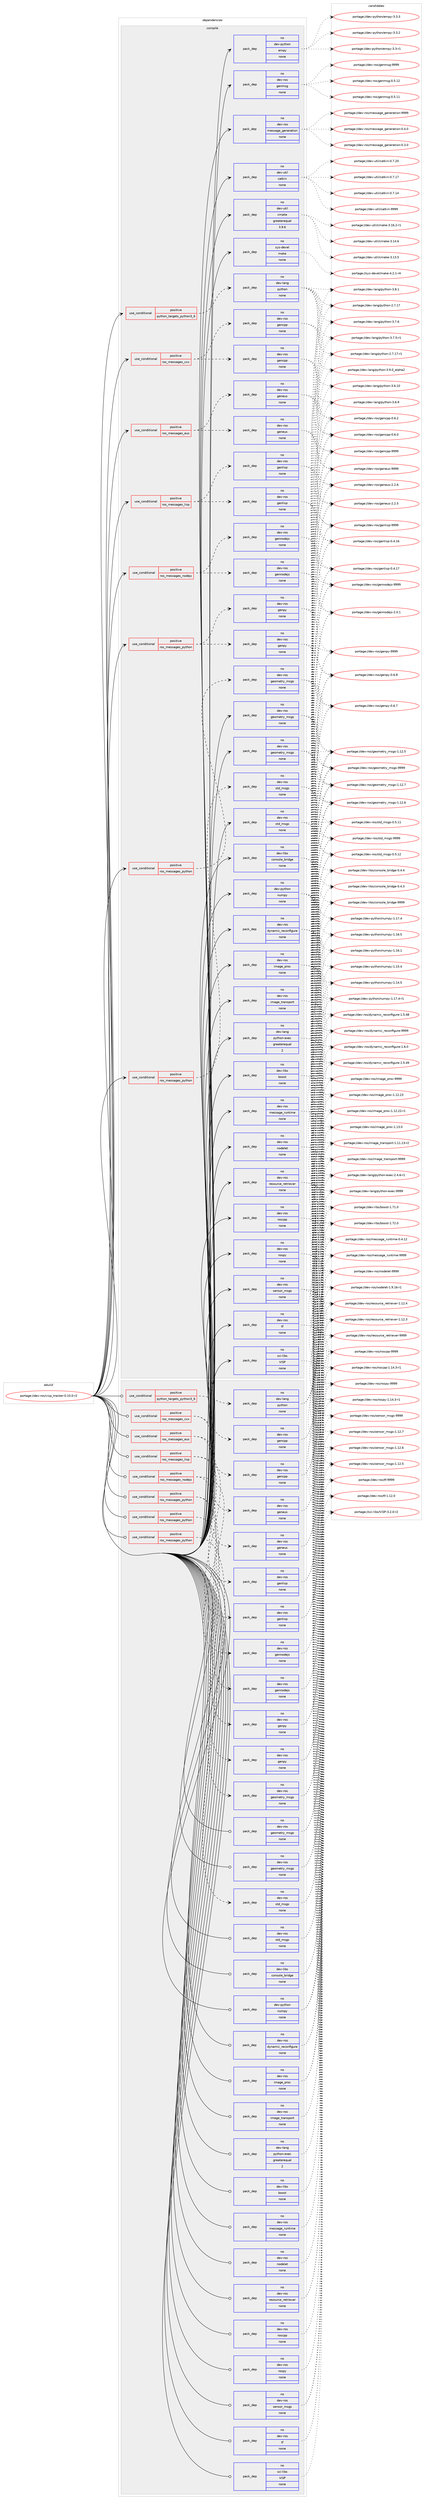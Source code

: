 digraph prolog {

# *************
# Graph options
# *************

newrank=true;
concentrate=true;
compound=true;
graph [rankdir=LR,fontname=Helvetica,fontsize=10,ranksep=1.5];#, ranksep=2.5, nodesep=0.2];
edge  [arrowhead=vee];
node  [fontname=Helvetica,fontsize=10];

# **********
# The ebuild
# **********

subgraph cluster_leftcol {
color=gray;
rank=same;
label=<<i>ebuild</i>>;
id [label="portage://dev-ros/visp_tracker-0.10.0-r2", color=red, width=4, href="../dev-ros/visp_tracker-0.10.0-r2.svg"];
}

# ****************
# The dependencies
# ****************

subgraph cluster_midcol {
color=gray;
label=<<i>dependencies</i>>;
subgraph cluster_compile {
fillcolor="#eeeeee";
style=filled;
label=<<i>compile</i>>;
subgraph cond95239 {
dependency372265 [label=<<TABLE BORDER="0" CELLBORDER="1" CELLSPACING="0" CELLPADDING="4"><TR><TD ROWSPAN="3" CELLPADDING="10">use_conditional</TD></TR><TR><TD>positive</TD></TR><TR><TD>python_targets_python3_6</TD></TR></TABLE>>, shape=none, color=red];
subgraph pack272173 {
dependency372266 [label=<<TABLE BORDER="0" CELLBORDER="1" CELLSPACING="0" CELLPADDING="4" WIDTH="220"><TR><TD ROWSPAN="6" CELLPADDING="30">pack_dep</TD></TR><TR><TD WIDTH="110">no</TD></TR><TR><TD>dev-lang</TD></TR><TR><TD>python</TD></TR><TR><TD>none</TD></TR><TR><TD></TD></TR></TABLE>>, shape=none, color=blue];
}
dependency372265:e -> dependency372266:w [weight=20,style="dashed",arrowhead="vee"];
}
id:e -> dependency372265:w [weight=20,style="solid",arrowhead="vee"];
subgraph cond95240 {
dependency372267 [label=<<TABLE BORDER="0" CELLBORDER="1" CELLSPACING="0" CELLPADDING="4"><TR><TD ROWSPAN="3" CELLPADDING="10">use_conditional</TD></TR><TR><TD>positive</TD></TR><TR><TD>ros_messages_cxx</TD></TR></TABLE>>, shape=none, color=red];
subgraph pack272174 {
dependency372268 [label=<<TABLE BORDER="0" CELLBORDER="1" CELLSPACING="0" CELLPADDING="4" WIDTH="220"><TR><TD ROWSPAN="6" CELLPADDING="30">pack_dep</TD></TR><TR><TD WIDTH="110">no</TD></TR><TR><TD>dev-ros</TD></TR><TR><TD>gencpp</TD></TR><TR><TD>none</TD></TR><TR><TD></TD></TR></TABLE>>, shape=none, color=blue];
}
dependency372267:e -> dependency372268:w [weight=20,style="dashed",arrowhead="vee"];
subgraph pack272175 {
dependency372269 [label=<<TABLE BORDER="0" CELLBORDER="1" CELLSPACING="0" CELLPADDING="4" WIDTH="220"><TR><TD ROWSPAN="6" CELLPADDING="30">pack_dep</TD></TR><TR><TD WIDTH="110">no</TD></TR><TR><TD>dev-ros</TD></TR><TR><TD>gencpp</TD></TR><TR><TD>none</TD></TR><TR><TD></TD></TR></TABLE>>, shape=none, color=blue];
}
dependency372267:e -> dependency372269:w [weight=20,style="dashed",arrowhead="vee"];
}
id:e -> dependency372267:w [weight=20,style="solid",arrowhead="vee"];
subgraph cond95241 {
dependency372270 [label=<<TABLE BORDER="0" CELLBORDER="1" CELLSPACING="0" CELLPADDING="4"><TR><TD ROWSPAN="3" CELLPADDING="10">use_conditional</TD></TR><TR><TD>positive</TD></TR><TR><TD>ros_messages_eus</TD></TR></TABLE>>, shape=none, color=red];
subgraph pack272176 {
dependency372271 [label=<<TABLE BORDER="0" CELLBORDER="1" CELLSPACING="0" CELLPADDING="4" WIDTH="220"><TR><TD ROWSPAN="6" CELLPADDING="30">pack_dep</TD></TR><TR><TD WIDTH="110">no</TD></TR><TR><TD>dev-ros</TD></TR><TR><TD>geneus</TD></TR><TR><TD>none</TD></TR><TR><TD></TD></TR></TABLE>>, shape=none, color=blue];
}
dependency372270:e -> dependency372271:w [weight=20,style="dashed",arrowhead="vee"];
subgraph pack272177 {
dependency372272 [label=<<TABLE BORDER="0" CELLBORDER="1" CELLSPACING="0" CELLPADDING="4" WIDTH="220"><TR><TD ROWSPAN="6" CELLPADDING="30">pack_dep</TD></TR><TR><TD WIDTH="110">no</TD></TR><TR><TD>dev-ros</TD></TR><TR><TD>geneus</TD></TR><TR><TD>none</TD></TR><TR><TD></TD></TR></TABLE>>, shape=none, color=blue];
}
dependency372270:e -> dependency372272:w [weight=20,style="dashed",arrowhead="vee"];
}
id:e -> dependency372270:w [weight=20,style="solid",arrowhead="vee"];
subgraph cond95242 {
dependency372273 [label=<<TABLE BORDER="0" CELLBORDER="1" CELLSPACING="0" CELLPADDING="4"><TR><TD ROWSPAN="3" CELLPADDING="10">use_conditional</TD></TR><TR><TD>positive</TD></TR><TR><TD>ros_messages_lisp</TD></TR></TABLE>>, shape=none, color=red];
subgraph pack272178 {
dependency372274 [label=<<TABLE BORDER="0" CELLBORDER="1" CELLSPACING="0" CELLPADDING="4" WIDTH="220"><TR><TD ROWSPAN="6" CELLPADDING="30">pack_dep</TD></TR><TR><TD WIDTH="110">no</TD></TR><TR><TD>dev-ros</TD></TR><TR><TD>genlisp</TD></TR><TR><TD>none</TD></TR><TR><TD></TD></TR></TABLE>>, shape=none, color=blue];
}
dependency372273:e -> dependency372274:w [weight=20,style="dashed",arrowhead="vee"];
subgraph pack272179 {
dependency372275 [label=<<TABLE BORDER="0" CELLBORDER="1" CELLSPACING="0" CELLPADDING="4" WIDTH="220"><TR><TD ROWSPAN="6" CELLPADDING="30">pack_dep</TD></TR><TR><TD WIDTH="110">no</TD></TR><TR><TD>dev-ros</TD></TR><TR><TD>genlisp</TD></TR><TR><TD>none</TD></TR><TR><TD></TD></TR></TABLE>>, shape=none, color=blue];
}
dependency372273:e -> dependency372275:w [weight=20,style="dashed",arrowhead="vee"];
}
id:e -> dependency372273:w [weight=20,style="solid",arrowhead="vee"];
subgraph cond95243 {
dependency372276 [label=<<TABLE BORDER="0" CELLBORDER="1" CELLSPACING="0" CELLPADDING="4"><TR><TD ROWSPAN="3" CELLPADDING="10">use_conditional</TD></TR><TR><TD>positive</TD></TR><TR><TD>ros_messages_nodejs</TD></TR></TABLE>>, shape=none, color=red];
subgraph pack272180 {
dependency372277 [label=<<TABLE BORDER="0" CELLBORDER="1" CELLSPACING="0" CELLPADDING="4" WIDTH="220"><TR><TD ROWSPAN="6" CELLPADDING="30">pack_dep</TD></TR><TR><TD WIDTH="110">no</TD></TR><TR><TD>dev-ros</TD></TR><TR><TD>gennodejs</TD></TR><TR><TD>none</TD></TR><TR><TD></TD></TR></TABLE>>, shape=none, color=blue];
}
dependency372276:e -> dependency372277:w [weight=20,style="dashed",arrowhead="vee"];
subgraph pack272181 {
dependency372278 [label=<<TABLE BORDER="0" CELLBORDER="1" CELLSPACING="0" CELLPADDING="4" WIDTH="220"><TR><TD ROWSPAN="6" CELLPADDING="30">pack_dep</TD></TR><TR><TD WIDTH="110">no</TD></TR><TR><TD>dev-ros</TD></TR><TR><TD>gennodejs</TD></TR><TR><TD>none</TD></TR><TR><TD></TD></TR></TABLE>>, shape=none, color=blue];
}
dependency372276:e -> dependency372278:w [weight=20,style="dashed",arrowhead="vee"];
}
id:e -> dependency372276:w [weight=20,style="solid",arrowhead="vee"];
subgraph cond95244 {
dependency372279 [label=<<TABLE BORDER="0" CELLBORDER="1" CELLSPACING="0" CELLPADDING="4"><TR><TD ROWSPAN="3" CELLPADDING="10">use_conditional</TD></TR><TR><TD>positive</TD></TR><TR><TD>ros_messages_python</TD></TR></TABLE>>, shape=none, color=red];
subgraph pack272182 {
dependency372280 [label=<<TABLE BORDER="0" CELLBORDER="1" CELLSPACING="0" CELLPADDING="4" WIDTH="220"><TR><TD ROWSPAN="6" CELLPADDING="30">pack_dep</TD></TR><TR><TD WIDTH="110">no</TD></TR><TR><TD>dev-ros</TD></TR><TR><TD>genpy</TD></TR><TR><TD>none</TD></TR><TR><TD></TD></TR></TABLE>>, shape=none, color=blue];
}
dependency372279:e -> dependency372280:w [weight=20,style="dashed",arrowhead="vee"];
subgraph pack272183 {
dependency372281 [label=<<TABLE BORDER="0" CELLBORDER="1" CELLSPACING="0" CELLPADDING="4" WIDTH="220"><TR><TD ROWSPAN="6" CELLPADDING="30">pack_dep</TD></TR><TR><TD WIDTH="110">no</TD></TR><TR><TD>dev-ros</TD></TR><TR><TD>genpy</TD></TR><TR><TD>none</TD></TR><TR><TD></TD></TR></TABLE>>, shape=none, color=blue];
}
dependency372279:e -> dependency372281:w [weight=20,style="dashed",arrowhead="vee"];
}
id:e -> dependency372279:w [weight=20,style="solid",arrowhead="vee"];
subgraph cond95245 {
dependency372282 [label=<<TABLE BORDER="0" CELLBORDER="1" CELLSPACING="0" CELLPADDING="4"><TR><TD ROWSPAN="3" CELLPADDING="10">use_conditional</TD></TR><TR><TD>positive</TD></TR><TR><TD>ros_messages_python</TD></TR></TABLE>>, shape=none, color=red];
subgraph pack272184 {
dependency372283 [label=<<TABLE BORDER="0" CELLBORDER="1" CELLSPACING="0" CELLPADDING="4" WIDTH="220"><TR><TD ROWSPAN="6" CELLPADDING="30">pack_dep</TD></TR><TR><TD WIDTH="110">no</TD></TR><TR><TD>dev-ros</TD></TR><TR><TD>geometry_msgs</TD></TR><TR><TD>none</TD></TR><TR><TD></TD></TR></TABLE>>, shape=none, color=blue];
}
dependency372282:e -> dependency372283:w [weight=20,style="dashed",arrowhead="vee"];
}
id:e -> dependency372282:w [weight=20,style="solid",arrowhead="vee"];
subgraph cond95246 {
dependency372284 [label=<<TABLE BORDER="0" CELLBORDER="1" CELLSPACING="0" CELLPADDING="4"><TR><TD ROWSPAN="3" CELLPADDING="10">use_conditional</TD></TR><TR><TD>positive</TD></TR><TR><TD>ros_messages_python</TD></TR></TABLE>>, shape=none, color=red];
subgraph pack272185 {
dependency372285 [label=<<TABLE BORDER="0" CELLBORDER="1" CELLSPACING="0" CELLPADDING="4" WIDTH="220"><TR><TD ROWSPAN="6" CELLPADDING="30">pack_dep</TD></TR><TR><TD WIDTH="110">no</TD></TR><TR><TD>dev-ros</TD></TR><TR><TD>std_msgs</TD></TR><TR><TD>none</TD></TR><TR><TD></TD></TR></TABLE>>, shape=none, color=blue];
}
dependency372284:e -> dependency372285:w [weight=20,style="dashed",arrowhead="vee"];
}
id:e -> dependency372284:w [weight=20,style="solid",arrowhead="vee"];
subgraph pack272186 {
dependency372286 [label=<<TABLE BORDER="0" CELLBORDER="1" CELLSPACING="0" CELLPADDING="4" WIDTH="220"><TR><TD ROWSPAN="6" CELLPADDING="30">pack_dep</TD></TR><TR><TD WIDTH="110">no</TD></TR><TR><TD>dev-lang</TD></TR><TR><TD>python-exec</TD></TR><TR><TD>greaterequal</TD></TR><TR><TD>2</TD></TR></TABLE>>, shape=none, color=blue];
}
id:e -> dependency372286:w [weight=20,style="solid",arrowhead="vee"];
subgraph pack272187 {
dependency372287 [label=<<TABLE BORDER="0" CELLBORDER="1" CELLSPACING="0" CELLPADDING="4" WIDTH="220"><TR><TD ROWSPAN="6" CELLPADDING="30">pack_dep</TD></TR><TR><TD WIDTH="110">no</TD></TR><TR><TD>dev-libs</TD></TR><TR><TD>boost</TD></TR><TR><TD>none</TD></TR><TR><TD></TD></TR></TABLE>>, shape=none, color=blue];
}
id:e -> dependency372287:w [weight=20,style="solid",arrowhead="vee"];
subgraph pack272188 {
dependency372288 [label=<<TABLE BORDER="0" CELLBORDER="1" CELLSPACING="0" CELLPADDING="4" WIDTH="220"><TR><TD ROWSPAN="6" CELLPADDING="30">pack_dep</TD></TR><TR><TD WIDTH="110">no</TD></TR><TR><TD>dev-libs</TD></TR><TR><TD>console_bridge</TD></TR><TR><TD>none</TD></TR><TR><TD></TD></TR></TABLE>>, shape=none, color=blue];
}
id:e -> dependency372288:w [weight=20,style="solid",arrowhead="vee"];
subgraph pack272189 {
dependency372289 [label=<<TABLE BORDER="0" CELLBORDER="1" CELLSPACING="0" CELLPADDING="4" WIDTH="220"><TR><TD ROWSPAN="6" CELLPADDING="30">pack_dep</TD></TR><TR><TD WIDTH="110">no</TD></TR><TR><TD>dev-python</TD></TR><TR><TD>empy</TD></TR><TR><TD>none</TD></TR><TR><TD></TD></TR></TABLE>>, shape=none, color=blue];
}
id:e -> dependency372289:w [weight=20,style="solid",arrowhead="vee"];
subgraph pack272190 {
dependency372290 [label=<<TABLE BORDER="0" CELLBORDER="1" CELLSPACING="0" CELLPADDING="4" WIDTH="220"><TR><TD ROWSPAN="6" CELLPADDING="30">pack_dep</TD></TR><TR><TD WIDTH="110">no</TD></TR><TR><TD>dev-python</TD></TR><TR><TD>numpy</TD></TR><TR><TD>none</TD></TR><TR><TD></TD></TR></TABLE>>, shape=none, color=blue];
}
id:e -> dependency372290:w [weight=20,style="solid",arrowhead="vee"];
subgraph pack272191 {
dependency372291 [label=<<TABLE BORDER="0" CELLBORDER="1" CELLSPACING="0" CELLPADDING="4" WIDTH="220"><TR><TD ROWSPAN="6" CELLPADDING="30">pack_dep</TD></TR><TR><TD WIDTH="110">no</TD></TR><TR><TD>dev-ros</TD></TR><TR><TD>dynamic_reconfigure</TD></TR><TR><TD>none</TD></TR><TR><TD></TD></TR></TABLE>>, shape=none, color=blue];
}
id:e -> dependency372291:w [weight=20,style="solid",arrowhead="vee"];
subgraph pack272192 {
dependency372292 [label=<<TABLE BORDER="0" CELLBORDER="1" CELLSPACING="0" CELLPADDING="4" WIDTH="220"><TR><TD ROWSPAN="6" CELLPADDING="30">pack_dep</TD></TR><TR><TD WIDTH="110">no</TD></TR><TR><TD>dev-ros</TD></TR><TR><TD>genmsg</TD></TR><TR><TD>none</TD></TR><TR><TD></TD></TR></TABLE>>, shape=none, color=blue];
}
id:e -> dependency372292:w [weight=20,style="solid",arrowhead="vee"];
subgraph pack272193 {
dependency372293 [label=<<TABLE BORDER="0" CELLBORDER="1" CELLSPACING="0" CELLPADDING="4" WIDTH="220"><TR><TD ROWSPAN="6" CELLPADDING="30">pack_dep</TD></TR><TR><TD WIDTH="110">no</TD></TR><TR><TD>dev-ros</TD></TR><TR><TD>geometry_msgs</TD></TR><TR><TD>none</TD></TR><TR><TD></TD></TR></TABLE>>, shape=none, color=blue];
}
id:e -> dependency372293:w [weight=20,style="solid",arrowhead="vee"];
subgraph pack272194 {
dependency372294 [label=<<TABLE BORDER="0" CELLBORDER="1" CELLSPACING="0" CELLPADDING="4" WIDTH="220"><TR><TD ROWSPAN="6" CELLPADDING="30">pack_dep</TD></TR><TR><TD WIDTH="110">no</TD></TR><TR><TD>dev-ros</TD></TR><TR><TD>geometry_msgs</TD></TR><TR><TD>none</TD></TR><TR><TD></TD></TR></TABLE>>, shape=none, color=blue];
}
id:e -> dependency372294:w [weight=20,style="solid",arrowhead="vee"];
subgraph pack272195 {
dependency372295 [label=<<TABLE BORDER="0" CELLBORDER="1" CELLSPACING="0" CELLPADDING="4" WIDTH="220"><TR><TD ROWSPAN="6" CELLPADDING="30">pack_dep</TD></TR><TR><TD WIDTH="110">no</TD></TR><TR><TD>dev-ros</TD></TR><TR><TD>image_proc</TD></TR><TR><TD>none</TD></TR><TR><TD></TD></TR></TABLE>>, shape=none, color=blue];
}
id:e -> dependency372295:w [weight=20,style="solid",arrowhead="vee"];
subgraph pack272196 {
dependency372296 [label=<<TABLE BORDER="0" CELLBORDER="1" CELLSPACING="0" CELLPADDING="4" WIDTH="220"><TR><TD ROWSPAN="6" CELLPADDING="30">pack_dep</TD></TR><TR><TD WIDTH="110">no</TD></TR><TR><TD>dev-ros</TD></TR><TR><TD>image_transport</TD></TR><TR><TD>none</TD></TR><TR><TD></TD></TR></TABLE>>, shape=none, color=blue];
}
id:e -> dependency372296:w [weight=20,style="solid",arrowhead="vee"];
subgraph pack272197 {
dependency372297 [label=<<TABLE BORDER="0" CELLBORDER="1" CELLSPACING="0" CELLPADDING="4" WIDTH="220"><TR><TD ROWSPAN="6" CELLPADDING="30">pack_dep</TD></TR><TR><TD WIDTH="110">no</TD></TR><TR><TD>dev-ros</TD></TR><TR><TD>message_generation</TD></TR><TR><TD>none</TD></TR><TR><TD></TD></TR></TABLE>>, shape=none, color=blue];
}
id:e -> dependency372297:w [weight=20,style="solid",arrowhead="vee"];
subgraph pack272198 {
dependency372298 [label=<<TABLE BORDER="0" CELLBORDER="1" CELLSPACING="0" CELLPADDING="4" WIDTH="220"><TR><TD ROWSPAN="6" CELLPADDING="30">pack_dep</TD></TR><TR><TD WIDTH="110">no</TD></TR><TR><TD>dev-ros</TD></TR><TR><TD>message_runtime</TD></TR><TR><TD>none</TD></TR><TR><TD></TD></TR></TABLE>>, shape=none, color=blue];
}
id:e -> dependency372298:w [weight=20,style="solid",arrowhead="vee"];
subgraph pack272199 {
dependency372299 [label=<<TABLE BORDER="0" CELLBORDER="1" CELLSPACING="0" CELLPADDING="4" WIDTH="220"><TR><TD ROWSPAN="6" CELLPADDING="30">pack_dep</TD></TR><TR><TD WIDTH="110">no</TD></TR><TR><TD>dev-ros</TD></TR><TR><TD>nodelet</TD></TR><TR><TD>none</TD></TR><TR><TD></TD></TR></TABLE>>, shape=none, color=blue];
}
id:e -> dependency372299:w [weight=20,style="solid",arrowhead="vee"];
subgraph pack272200 {
dependency372300 [label=<<TABLE BORDER="0" CELLBORDER="1" CELLSPACING="0" CELLPADDING="4" WIDTH="220"><TR><TD ROWSPAN="6" CELLPADDING="30">pack_dep</TD></TR><TR><TD WIDTH="110">no</TD></TR><TR><TD>dev-ros</TD></TR><TR><TD>resource_retriever</TD></TR><TR><TD>none</TD></TR><TR><TD></TD></TR></TABLE>>, shape=none, color=blue];
}
id:e -> dependency372300:w [weight=20,style="solid",arrowhead="vee"];
subgraph pack272201 {
dependency372301 [label=<<TABLE BORDER="0" CELLBORDER="1" CELLSPACING="0" CELLPADDING="4" WIDTH="220"><TR><TD ROWSPAN="6" CELLPADDING="30">pack_dep</TD></TR><TR><TD WIDTH="110">no</TD></TR><TR><TD>dev-ros</TD></TR><TR><TD>roscpp</TD></TR><TR><TD>none</TD></TR><TR><TD></TD></TR></TABLE>>, shape=none, color=blue];
}
id:e -> dependency372301:w [weight=20,style="solid",arrowhead="vee"];
subgraph pack272202 {
dependency372302 [label=<<TABLE BORDER="0" CELLBORDER="1" CELLSPACING="0" CELLPADDING="4" WIDTH="220"><TR><TD ROWSPAN="6" CELLPADDING="30">pack_dep</TD></TR><TR><TD WIDTH="110">no</TD></TR><TR><TD>dev-ros</TD></TR><TR><TD>rospy</TD></TR><TR><TD>none</TD></TR><TR><TD></TD></TR></TABLE>>, shape=none, color=blue];
}
id:e -> dependency372302:w [weight=20,style="solid",arrowhead="vee"];
subgraph pack272203 {
dependency372303 [label=<<TABLE BORDER="0" CELLBORDER="1" CELLSPACING="0" CELLPADDING="4" WIDTH="220"><TR><TD ROWSPAN="6" CELLPADDING="30">pack_dep</TD></TR><TR><TD WIDTH="110">no</TD></TR><TR><TD>dev-ros</TD></TR><TR><TD>sensor_msgs</TD></TR><TR><TD>none</TD></TR><TR><TD></TD></TR></TABLE>>, shape=none, color=blue];
}
id:e -> dependency372303:w [weight=20,style="solid",arrowhead="vee"];
subgraph pack272204 {
dependency372304 [label=<<TABLE BORDER="0" CELLBORDER="1" CELLSPACING="0" CELLPADDING="4" WIDTH="220"><TR><TD ROWSPAN="6" CELLPADDING="30">pack_dep</TD></TR><TR><TD WIDTH="110">no</TD></TR><TR><TD>dev-ros</TD></TR><TR><TD>std_msgs</TD></TR><TR><TD>none</TD></TR><TR><TD></TD></TR></TABLE>>, shape=none, color=blue];
}
id:e -> dependency372304:w [weight=20,style="solid",arrowhead="vee"];
subgraph pack272205 {
dependency372305 [label=<<TABLE BORDER="0" CELLBORDER="1" CELLSPACING="0" CELLPADDING="4" WIDTH="220"><TR><TD ROWSPAN="6" CELLPADDING="30">pack_dep</TD></TR><TR><TD WIDTH="110">no</TD></TR><TR><TD>dev-ros</TD></TR><TR><TD>tf</TD></TR><TR><TD>none</TD></TR><TR><TD></TD></TR></TABLE>>, shape=none, color=blue];
}
id:e -> dependency372305:w [weight=20,style="solid",arrowhead="vee"];
subgraph pack272206 {
dependency372306 [label=<<TABLE BORDER="0" CELLBORDER="1" CELLSPACING="0" CELLPADDING="4" WIDTH="220"><TR><TD ROWSPAN="6" CELLPADDING="30">pack_dep</TD></TR><TR><TD WIDTH="110">no</TD></TR><TR><TD>dev-util</TD></TR><TR><TD>catkin</TD></TR><TR><TD>none</TD></TR><TR><TD></TD></TR></TABLE>>, shape=none, color=blue];
}
id:e -> dependency372306:w [weight=20,style="solid",arrowhead="vee"];
subgraph pack272207 {
dependency372307 [label=<<TABLE BORDER="0" CELLBORDER="1" CELLSPACING="0" CELLPADDING="4" WIDTH="220"><TR><TD ROWSPAN="6" CELLPADDING="30">pack_dep</TD></TR><TR><TD WIDTH="110">no</TD></TR><TR><TD>dev-util</TD></TR><TR><TD>cmake</TD></TR><TR><TD>greaterequal</TD></TR><TR><TD>3.9.6</TD></TR></TABLE>>, shape=none, color=blue];
}
id:e -> dependency372307:w [weight=20,style="solid",arrowhead="vee"];
subgraph pack272208 {
dependency372308 [label=<<TABLE BORDER="0" CELLBORDER="1" CELLSPACING="0" CELLPADDING="4" WIDTH="220"><TR><TD ROWSPAN="6" CELLPADDING="30">pack_dep</TD></TR><TR><TD WIDTH="110">no</TD></TR><TR><TD>sci-libs</TD></TR><TR><TD>ViSP</TD></TR><TR><TD>none</TD></TR><TR><TD></TD></TR></TABLE>>, shape=none, color=blue];
}
id:e -> dependency372308:w [weight=20,style="solid",arrowhead="vee"];
subgraph pack272209 {
dependency372309 [label=<<TABLE BORDER="0" CELLBORDER="1" CELLSPACING="0" CELLPADDING="4" WIDTH="220"><TR><TD ROWSPAN="6" CELLPADDING="30">pack_dep</TD></TR><TR><TD WIDTH="110">no</TD></TR><TR><TD>sys-devel</TD></TR><TR><TD>make</TD></TR><TR><TD>none</TD></TR><TR><TD></TD></TR></TABLE>>, shape=none, color=blue];
}
id:e -> dependency372309:w [weight=20,style="solid",arrowhead="vee"];
}
subgraph cluster_compileandrun {
fillcolor="#eeeeee";
style=filled;
label=<<i>compile and run</i>>;
}
subgraph cluster_run {
fillcolor="#eeeeee";
style=filled;
label=<<i>run</i>>;
subgraph cond95247 {
dependency372310 [label=<<TABLE BORDER="0" CELLBORDER="1" CELLSPACING="0" CELLPADDING="4"><TR><TD ROWSPAN="3" CELLPADDING="10">use_conditional</TD></TR><TR><TD>positive</TD></TR><TR><TD>python_targets_python3_6</TD></TR></TABLE>>, shape=none, color=red];
subgraph pack272210 {
dependency372311 [label=<<TABLE BORDER="0" CELLBORDER="1" CELLSPACING="0" CELLPADDING="4" WIDTH="220"><TR><TD ROWSPAN="6" CELLPADDING="30">pack_dep</TD></TR><TR><TD WIDTH="110">no</TD></TR><TR><TD>dev-lang</TD></TR><TR><TD>python</TD></TR><TR><TD>none</TD></TR><TR><TD></TD></TR></TABLE>>, shape=none, color=blue];
}
dependency372310:e -> dependency372311:w [weight=20,style="dashed",arrowhead="vee"];
}
id:e -> dependency372310:w [weight=20,style="solid",arrowhead="odot"];
subgraph cond95248 {
dependency372312 [label=<<TABLE BORDER="0" CELLBORDER="1" CELLSPACING="0" CELLPADDING="4"><TR><TD ROWSPAN="3" CELLPADDING="10">use_conditional</TD></TR><TR><TD>positive</TD></TR><TR><TD>ros_messages_cxx</TD></TR></TABLE>>, shape=none, color=red];
subgraph pack272211 {
dependency372313 [label=<<TABLE BORDER="0" CELLBORDER="1" CELLSPACING="0" CELLPADDING="4" WIDTH="220"><TR><TD ROWSPAN="6" CELLPADDING="30">pack_dep</TD></TR><TR><TD WIDTH="110">no</TD></TR><TR><TD>dev-ros</TD></TR><TR><TD>gencpp</TD></TR><TR><TD>none</TD></TR><TR><TD></TD></TR></TABLE>>, shape=none, color=blue];
}
dependency372312:e -> dependency372313:w [weight=20,style="dashed",arrowhead="vee"];
subgraph pack272212 {
dependency372314 [label=<<TABLE BORDER="0" CELLBORDER="1" CELLSPACING="0" CELLPADDING="4" WIDTH="220"><TR><TD ROWSPAN="6" CELLPADDING="30">pack_dep</TD></TR><TR><TD WIDTH="110">no</TD></TR><TR><TD>dev-ros</TD></TR><TR><TD>gencpp</TD></TR><TR><TD>none</TD></TR><TR><TD></TD></TR></TABLE>>, shape=none, color=blue];
}
dependency372312:e -> dependency372314:w [weight=20,style="dashed",arrowhead="vee"];
}
id:e -> dependency372312:w [weight=20,style="solid",arrowhead="odot"];
subgraph cond95249 {
dependency372315 [label=<<TABLE BORDER="0" CELLBORDER="1" CELLSPACING="0" CELLPADDING="4"><TR><TD ROWSPAN="3" CELLPADDING="10">use_conditional</TD></TR><TR><TD>positive</TD></TR><TR><TD>ros_messages_eus</TD></TR></TABLE>>, shape=none, color=red];
subgraph pack272213 {
dependency372316 [label=<<TABLE BORDER="0" CELLBORDER="1" CELLSPACING="0" CELLPADDING="4" WIDTH="220"><TR><TD ROWSPAN="6" CELLPADDING="30">pack_dep</TD></TR><TR><TD WIDTH="110">no</TD></TR><TR><TD>dev-ros</TD></TR><TR><TD>geneus</TD></TR><TR><TD>none</TD></TR><TR><TD></TD></TR></TABLE>>, shape=none, color=blue];
}
dependency372315:e -> dependency372316:w [weight=20,style="dashed",arrowhead="vee"];
subgraph pack272214 {
dependency372317 [label=<<TABLE BORDER="0" CELLBORDER="1" CELLSPACING="0" CELLPADDING="4" WIDTH="220"><TR><TD ROWSPAN="6" CELLPADDING="30">pack_dep</TD></TR><TR><TD WIDTH="110">no</TD></TR><TR><TD>dev-ros</TD></TR><TR><TD>geneus</TD></TR><TR><TD>none</TD></TR><TR><TD></TD></TR></TABLE>>, shape=none, color=blue];
}
dependency372315:e -> dependency372317:w [weight=20,style="dashed",arrowhead="vee"];
}
id:e -> dependency372315:w [weight=20,style="solid",arrowhead="odot"];
subgraph cond95250 {
dependency372318 [label=<<TABLE BORDER="0" CELLBORDER="1" CELLSPACING="0" CELLPADDING="4"><TR><TD ROWSPAN="3" CELLPADDING="10">use_conditional</TD></TR><TR><TD>positive</TD></TR><TR><TD>ros_messages_lisp</TD></TR></TABLE>>, shape=none, color=red];
subgraph pack272215 {
dependency372319 [label=<<TABLE BORDER="0" CELLBORDER="1" CELLSPACING="0" CELLPADDING="4" WIDTH="220"><TR><TD ROWSPAN="6" CELLPADDING="30">pack_dep</TD></TR><TR><TD WIDTH="110">no</TD></TR><TR><TD>dev-ros</TD></TR><TR><TD>genlisp</TD></TR><TR><TD>none</TD></TR><TR><TD></TD></TR></TABLE>>, shape=none, color=blue];
}
dependency372318:e -> dependency372319:w [weight=20,style="dashed",arrowhead="vee"];
subgraph pack272216 {
dependency372320 [label=<<TABLE BORDER="0" CELLBORDER="1" CELLSPACING="0" CELLPADDING="4" WIDTH="220"><TR><TD ROWSPAN="6" CELLPADDING="30">pack_dep</TD></TR><TR><TD WIDTH="110">no</TD></TR><TR><TD>dev-ros</TD></TR><TR><TD>genlisp</TD></TR><TR><TD>none</TD></TR><TR><TD></TD></TR></TABLE>>, shape=none, color=blue];
}
dependency372318:e -> dependency372320:w [weight=20,style="dashed",arrowhead="vee"];
}
id:e -> dependency372318:w [weight=20,style="solid",arrowhead="odot"];
subgraph cond95251 {
dependency372321 [label=<<TABLE BORDER="0" CELLBORDER="1" CELLSPACING="0" CELLPADDING="4"><TR><TD ROWSPAN="3" CELLPADDING="10">use_conditional</TD></TR><TR><TD>positive</TD></TR><TR><TD>ros_messages_nodejs</TD></TR></TABLE>>, shape=none, color=red];
subgraph pack272217 {
dependency372322 [label=<<TABLE BORDER="0" CELLBORDER="1" CELLSPACING="0" CELLPADDING="4" WIDTH="220"><TR><TD ROWSPAN="6" CELLPADDING="30">pack_dep</TD></TR><TR><TD WIDTH="110">no</TD></TR><TR><TD>dev-ros</TD></TR><TR><TD>gennodejs</TD></TR><TR><TD>none</TD></TR><TR><TD></TD></TR></TABLE>>, shape=none, color=blue];
}
dependency372321:e -> dependency372322:w [weight=20,style="dashed",arrowhead="vee"];
subgraph pack272218 {
dependency372323 [label=<<TABLE BORDER="0" CELLBORDER="1" CELLSPACING="0" CELLPADDING="4" WIDTH="220"><TR><TD ROWSPAN="6" CELLPADDING="30">pack_dep</TD></TR><TR><TD WIDTH="110">no</TD></TR><TR><TD>dev-ros</TD></TR><TR><TD>gennodejs</TD></TR><TR><TD>none</TD></TR><TR><TD></TD></TR></TABLE>>, shape=none, color=blue];
}
dependency372321:e -> dependency372323:w [weight=20,style="dashed",arrowhead="vee"];
}
id:e -> dependency372321:w [weight=20,style="solid",arrowhead="odot"];
subgraph cond95252 {
dependency372324 [label=<<TABLE BORDER="0" CELLBORDER="1" CELLSPACING="0" CELLPADDING="4"><TR><TD ROWSPAN="3" CELLPADDING="10">use_conditional</TD></TR><TR><TD>positive</TD></TR><TR><TD>ros_messages_python</TD></TR></TABLE>>, shape=none, color=red];
subgraph pack272219 {
dependency372325 [label=<<TABLE BORDER="0" CELLBORDER="1" CELLSPACING="0" CELLPADDING="4" WIDTH="220"><TR><TD ROWSPAN="6" CELLPADDING="30">pack_dep</TD></TR><TR><TD WIDTH="110">no</TD></TR><TR><TD>dev-ros</TD></TR><TR><TD>genpy</TD></TR><TR><TD>none</TD></TR><TR><TD></TD></TR></TABLE>>, shape=none, color=blue];
}
dependency372324:e -> dependency372325:w [weight=20,style="dashed",arrowhead="vee"];
subgraph pack272220 {
dependency372326 [label=<<TABLE BORDER="0" CELLBORDER="1" CELLSPACING="0" CELLPADDING="4" WIDTH="220"><TR><TD ROWSPAN="6" CELLPADDING="30">pack_dep</TD></TR><TR><TD WIDTH="110">no</TD></TR><TR><TD>dev-ros</TD></TR><TR><TD>genpy</TD></TR><TR><TD>none</TD></TR><TR><TD></TD></TR></TABLE>>, shape=none, color=blue];
}
dependency372324:e -> dependency372326:w [weight=20,style="dashed",arrowhead="vee"];
}
id:e -> dependency372324:w [weight=20,style="solid",arrowhead="odot"];
subgraph cond95253 {
dependency372327 [label=<<TABLE BORDER="0" CELLBORDER="1" CELLSPACING="0" CELLPADDING="4"><TR><TD ROWSPAN="3" CELLPADDING="10">use_conditional</TD></TR><TR><TD>positive</TD></TR><TR><TD>ros_messages_python</TD></TR></TABLE>>, shape=none, color=red];
subgraph pack272221 {
dependency372328 [label=<<TABLE BORDER="0" CELLBORDER="1" CELLSPACING="0" CELLPADDING="4" WIDTH="220"><TR><TD ROWSPAN="6" CELLPADDING="30">pack_dep</TD></TR><TR><TD WIDTH="110">no</TD></TR><TR><TD>dev-ros</TD></TR><TR><TD>geometry_msgs</TD></TR><TR><TD>none</TD></TR><TR><TD></TD></TR></TABLE>>, shape=none, color=blue];
}
dependency372327:e -> dependency372328:w [weight=20,style="dashed",arrowhead="vee"];
}
id:e -> dependency372327:w [weight=20,style="solid",arrowhead="odot"];
subgraph cond95254 {
dependency372329 [label=<<TABLE BORDER="0" CELLBORDER="1" CELLSPACING="0" CELLPADDING="4"><TR><TD ROWSPAN="3" CELLPADDING="10">use_conditional</TD></TR><TR><TD>positive</TD></TR><TR><TD>ros_messages_python</TD></TR></TABLE>>, shape=none, color=red];
subgraph pack272222 {
dependency372330 [label=<<TABLE BORDER="0" CELLBORDER="1" CELLSPACING="0" CELLPADDING="4" WIDTH="220"><TR><TD ROWSPAN="6" CELLPADDING="30">pack_dep</TD></TR><TR><TD WIDTH="110">no</TD></TR><TR><TD>dev-ros</TD></TR><TR><TD>std_msgs</TD></TR><TR><TD>none</TD></TR><TR><TD></TD></TR></TABLE>>, shape=none, color=blue];
}
dependency372329:e -> dependency372330:w [weight=20,style="dashed",arrowhead="vee"];
}
id:e -> dependency372329:w [weight=20,style="solid",arrowhead="odot"];
subgraph pack272223 {
dependency372331 [label=<<TABLE BORDER="0" CELLBORDER="1" CELLSPACING="0" CELLPADDING="4" WIDTH="220"><TR><TD ROWSPAN="6" CELLPADDING="30">pack_dep</TD></TR><TR><TD WIDTH="110">no</TD></TR><TR><TD>dev-lang</TD></TR><TR><TD>python-exec</TD></TR><TR><TD>greaterequal</TD></TR><TR><TD>2</TD></TR></TABLE>>, shape=none, color=blue];
}
id:e -> dependency372331:w [weight=20,style="solid",arrowhead="odot"];
subgraph pack272224 {
dependency372332 [label=<<TABLE BORDER="0" CELLBORDER="1" CELLSPACING="0" CELLPADDING="4" WIDTH="220"><TR><TD ROWSPAN="6" CELLPADDING="30">pack_dep</TD></TR><TR><TD WIDTH="110">no</TD></TR><TR><TD>dev-libs</TD></TR><TR><TD>boost</TD></TR><TR><TD>none</TD></TR><TR><TD></TD></TR></TABLE>>, shape=none, color=blue];
}
id:e -> dependency372332:w [weight=20,style="solid",arrowhead="odot"];
subgraph pack272225 {
dependency372333 [label=<<TABLE BORDER="0" CELLBORDER="1" CELLSPACING="0" CELLPADDING="4" WIDTH="220"><TR><TD ROWSPAN="6" CELLPADDING="30">pack_dep</TD></TR><TR><TD WIDTH="110">no</TD></TR><TR><TD>dev-libs</TD></TR><TR><TD>console_bridge</TD></TR><TR><TD>none</TD></TR><TR><TD></TD></TR></TABLE>>, shape=none, color=blue];
}
id:e -> dependency372333:w [weight=20,style="solid",arrowhead="odot"];
subgraph pack272226 {
dependency372334 [label=<<TABLE BORDER="0" CELLBORDER="1" CELLSPACING="0" CELLPADDING="4" WIDTH="220"><TR><TD ROWSPAN="6" CELLPADDING="30">pack_dep</TD></TR><TR><TD WIDTH="110">no</TD></TR><TR><TD>dev-python</TD></TR><TR><TD>numpy</TD></TR><TR><TD>none</TD></TR><TR><TD></TD></TR></TABLE>>, shape=none, color=blue];
}
id:e -> dependency372334:w [weight=20,style="solid",arrowhead="odot"];
subgraph pack272227 {
dependency372335 [label=<<TABLE BORDER="0" CELLBORDER="1" CELLSPACING="0" CELLPADDING="4" WIDTH="220"><TR><TD ROWSPAN="6" CELLPADDING="30">pack_dep</TD></TR><TR><TD WIDTH="110">no</TD></TR><TR><TD>dev-ros</TD></TR><TR><TD>dynamic_reconfigure</TD></TR><TR><TD>none</TD></TR><TR><TD></TD></TR></TABLE>>, shape=none, color=blue];
}
id:e -> dependency372335:w [weight=20,style="solid",arrowhead="odot"];
subgraph pack272228 {
dependency372336 [label=<<TABLE BORDER="0" CELLBORDER="1" CELLSPACING="0" CELLPADDING="4" WIDTH="220"><TR><TD ROWSPAN="6" CELLPADDING="30">pack_dep</TD></TR><TR><TD WIDTH="110">no</TD></TR><TR><TD>dev-ros</TD></TR><TR><TD>geometry_msgs</TD></TR><TR><TD>none</TD></TR><TR><TD></TD></TR></TABLE>>, shape=none, color=blue];
}
id:e -> dependency372336:w [weight=20,style="solid",arrowhead="odot"];
subgraph pack272229 {
dependency372337 [label=<<TABLE BORDER="0" CELLBORDER="1" CELLSPACING="0" CELLPADDING="4" WIDTH="220"><TR><TD ROWSPAN="6" CELLPADDING="30">pack_dep</TD></TR><TR><TD WIDTH="110">no</TD></TR><TR><TD>dev-ros</TD></TR><TR><TD>geometry_msgs</TD></TR><TR><TD>none</TD></TR><TR><TD></TD></TR></TABLE>>, shape=none, color=blue];
}
id:e -> dependency372337:w [weight=20,style="solid",arrowhead="odot"];
subgraph pack272230 {
dependency372338 [label=<<TABLE BORDER="0" CELLBORDER="1" CELLSPACING="0" CELLPADDING="4" WIDTH="220"><TR><TD ROWSPAN="6" CELLPADDING="30">pack_dep</TD></TR><TR><TD WIDTH="110">no</TD></TR><TR><TD>dev-ros</TD></TR><TR><TD>image_proc</TD></TR><TR><TD>none</TD></TR><TR><TD></TD></TR></TABLE>>, shape=none, color=blue];
}
id:e -> dependency372338:w [weight=20,style="solid",arrowhead="odot"];
subgraph pack272231 {
dependency372339 [label=<<TABLE BORDER="0" CELLBORDER="1" CELLSPACING="0" CELLPADDING="4" WIDTH="220"><TR><TD ROWSPAN="6" CELLPADDING="30">pack_dep</TD></TR><TR><TD WIDTH="110">no</TD></TR><TR><TD>dev-ros</TD></TR><TR><TD>image_transport</TD></TR><TR><TD>none</TD></TR><TR><TD></TD></TR></TABLE>>, shape=none, color=blue];
}
id:e -> dependency372339:w [weight=20,style="solid",arrowhead="odot"];
subgraph pack272232 {
dependency372340 [label=<<TABLE BORDER="0" CELLBORDER="1" CELLSPACING="0" CELLPADDING="4" WIDTH="220"><TR><TD ROWSPAN="6" CELLPADDING="30">pack_dep</TD></TR><TR><TD WIDTH="110">no</TD></TR><TR><TD>dev-ros</TD></TR><TR><TD>message_runtime</TD></TR><TR><TD>none</TD></TR><TR><TD></TD></TR></TABLE>>, shape=none, color=blue];
}
id:e -> dependency372340:w [weight=20,style="solid",arrowhead="odot"];
subgraph pack272233 {
dependency372341 [label=<<TABLE BORDER="0" CELLBORDER="1" CELLSPACING="0" CELLPADDING="4" WIDTH="220"><TR><TD ROWSPAN="6" CELLPADDING="30">pack_dep</TD></TR><TR><TD WIDTH="110">no</TD></TR><TR><TD>dev-ros</TD></TR><TR><TD>nodelet</TD></TR><TR><TD>none</TD></TR><TR><TD></TD></TR></TABLE>>, shape=none, color=blue];
}
id:e -> dependency372341:w [weight=20,style="solid",arrowhead="odot"];
subgraph pack272234 {
dependency372342 [label=<<TABLE BORDER="0" CELLBORDER="1" CELLSPACING="0" CELLPADDING="4" WIDTH="220"><TR><TD ROWSPAN="6" CELLPADDING="30">pack_dep</TD></TR><TR><TD WIDTH="110">no</TD></TR><TR><TD>dev-ros</TD></TR><TR><TD>resource_retriever</TD></TR><TR><TD>none</TD></TR><TR><TD></TD></TR></TABLE>>, shape=none, color=blue];
}
id:e -> dependency372342:w [weight=20,style="solid",arrowhead="odot"];
subgraph pack272235 {
dependency372343 [label=<<TABLE BORDER="0" CELLBORDER="1" CELLSPACING="0" CELLPADDING="4" WIDTH="220"><TR><TD ROWSPAN="6" CELLPADDING="30">pack_dep</TD></TR><TR><TD WIDTH="110">no</TD></TR><TR><TD>dev-ros</TD></TR><TR><TD>roscpp</TD></TR><TR><TD>none</TD></TR><TR><TD></TD></TR></TABLE>>, shape=none, color=blue];
}
id:e -> dependency372343:w [weight=20,style="solid",arrowhead="odot"];
subgraph pack272236 {
dependency372344 [label=<<TABLE BORDER="0" CELLBORDER="1" CELLSPACING="0" CELLPADDING="4" WIDTH="220"><TR><TD ROWSPAN="6" CELLPADDING="30">pack_dep</TD></TR><TR><TD WIDTH="110">no</TD></TR><TR><TD>dev-ros</TD></TR><TR><TD>rospy</TD></TR><TR><TD>none</TD></TR><TR><TD></TD></TR></TABLE>>, shape=none, color=blue];
}
id:e -> dependency372344:w [weight=20,style="solid",arrowhead="odot"];
subgraph pack272237 {
dependency372345 [label=<<TABLE BORDER="0" CELLBORDER="1" CELLSPACING="0" CELLPADDING="4" WIDTH="220"><TR><TD ROWSPAN="6" CELLPADDING="30">pack_dep</TD></TR><TR><TD WIDTH="110">no</TD></TR><TR><TD>dev-ros</TD></TR><TR><TD>sensor_msgs</TD></TR><TR><TD>none</TD></TR><TR><TD></TD></TR></TABLE>>, shape=none, color=blue];
}
id:e -> dependency372345:w [weight=20,style="solid",arrowhead="odot"];
subgraph pack272238 {
dependency372346 [label=<<TABLE BORDER="0" CELLBORDER="1" CELLSPACING="0" CELLPADDING="4" WIDTH="220"><TR><TD ROWSPAN="6" CELLPADDING="30">pack_dep</TD></TR><TR><TD WIDTH="110">no</TD></TR><TR><TD>dev-ros</TD></TR><TR><TD>std_msgs</TD></TR><TR><TD>none</TD></TR><TR><TD></TD></TR></TABLE>>, shape=none, color=blue];
}
id:e -> dependency372346:w [weight=20,style="solid",arrowhead="odot"];
subgraph pack272239 {
dependency372347 [label=<<TABLE BORDER="0" CELLBORDER="1" CELLSPACING="0" CELLPADDING="4" WIDTH="220"><TR><TD ROWSPAN="6" CELLPADDING="30">pack_dep</TD></TR><TR><TD WIDTH="110">no</TD></TR><TR><TD>dev-ros</TD></TR><TR><TD>tf</TD></TR><TR><TD>none</TD></TR><TR><TD></TD></TR></TABLE>>, shape=none, color=blue];
}
id:e -> dependency372347:w [weight=20,style="solid",arrowhead="odot"];
subgraph pack272240 {
dependency372348 [label=<<TABLE BORDER="0" CELLBORDER="1" CELLSPACING="0" CELLPADDING="4" WIDTH="220"><TR><TD ROWSPAN="6" CELLPADDING="30">pack_dep</TD></TR><TR><TD WIDTH="110">no</TD></TR><TR><TD>sci-libs</TD></TR><TR><TD>ViSP</TD></TR><TR><TD>none</TD></TR><TR><TD></TD></TR></TABLE>>, shape=none, color=blue];
}
id:e -> dependency372348:w [weight=20,style="solid",arrowhead="odot"];
}
}

# **************
# The candidates
# **************

subgraph cluster_choices {
rank=same;
color=gray;
label=<<i>candidates</i>>;

subgraph choice272173 {
color=black;
nodesep=1;
choice10010111845108971101034711212111610411111045514657464895971081121049750 [label="portage://dev-lang/python-3.9.0_alpha2", color=red, width=4,href="../dev-lang/python-3.9.0_alpha2.svg"];
choice100101118451089711010347112121116104111110455146564649 [label="portage://dev-lang/python-3.8.1", color=red, width=4,href="../dev-lang/python-3.8.1.svg"];
choice100101118451089711010347112121116104111110455146554654 [label="portage://dev-lang/python-3.7.6", color=red, width=4,href="../dev-lang/python-3.7.6.svg"];
choice1001011184510897110103471121211161041111104551465546534511449 [label="portage://dev-lang/python-3.7.5-r1", color=red, width=4,href="../dev-lang/python-3.7.5-r1.svg"];
choice100101118451089711010347112121116104111110455146544657 [label="portage://dev-lang/python-3.6.9", color=red, width=4,href="../dev-lang/python-3.6.9.svg"];
choice10010111845108971101034711212111610411111045514654464948 [label="portage://dev-lang/python-3.6.10", color=red, width=4,href="../dev-lang/python-3.6.10.svg"];
choice100101118451089711010347112121116104111110455046554649554511449 [label="portage://dev-lang/python-2.7.17-r1", color=red, width=4,href="../dev-lang/python-2.7.17-r1.svg"];
choice10010111845108971101034711212111610411111045504655464955 [label="portage://dev-lang/python-2.7.17", color=red, width=4,href="../dev-lang/python-2.7.17.svg"];
dependency372266:e -> choice10010111845108971101034711212111610411111045514657464895971081121049750:w [style=dotted,weight="100"];
dependency372266:e -> choice100101118451089711010347112121116104111110455146564649:w [style=dotted,weight="100"];
dependency372266:e -> choice100101118451089711010347112121116104111110455146554654:w [style=dotted,weight="100"];
dependency372266:e -> choice1001011184510897110103471121211161041111104551465546534511449:w [style=dotted,weight="100"];
dependency372266:e -> choice100101118451089711010347112121116104111110455146544657:w [style=dotted,weight="100"];
dependency372266:e -> choice10010111845108971101034711212111610411111045514654464948:w [style=dotted,weight="100"];
dependency372266:e -> choice100101118451089711010347112121116104111110455046554649554511449:w [style=dotted,weight="100"];
dependency372266:e -> choice10010111845108971101034711212111610411111045504655464955:w [style=dotted,weight="100"];
}
subgraph choice272174 {
color=black;
nodesep=1;
choice1001011184511411111547103101110991121124557575757 [label="portage://dev-ros/gencpp-9999", color=red, width=4,href="../dev-ros/gencpp-9999.svg"];
choice100101118451141111154710310111099112112454846544650 [label="portage://dev-ros/gencpp-0.6.2", color=red, width=4,href="../dev-ros/gencpp-0.6.2.svg"];
choice100101118451141111154710310111099112112454846544648 [label="portage://dev-ros/gencpp-0.6.0", color=red, width=4,href="../dev-ros/gencpp-0.6.0.svg"];
dependency372268:e -> choice1001011184511411111547103101110991121124557575757:w [style=dotted,weight="100"];
dependency372268:e -> choice100101118451141111154710310111099112112454846544650:w [style=dotted,weight="100"];
dependency372268:e -> choice100101118451141111154710310111099112112454846544648:w [style=dotted,weight="100"];
}
subgraph choice272175 {
color=black;
nodesep=1;
choice1001011184511411111547103101110991121124557575757 [label="portage://dev-ros/gencpp-9999", color=red, width=4,href="../dev-ros/gencpp-9999.svg"];
choice100101118451141111154710310111099112112454846544650 [label="portage://dev-ros/gencpp-0.6.2", color=red, width=4,href="../dev-ros/gencpp-0.6.2.svg"];
choice100101118451141111154710310111099112112454846544648 [label="portage://dev-ros/gencpp-0.6.0", color=red, width=4,href="../dev-ros/gencpp-0.6.0.svg"];
dependency372269:e -> choice1001011184511411111547103101110991121124557575757:w [style=dotted,weight="100"];
dependency372269:e -> choice100101118451141111154710310111099112112454846544650:w [style=dotted,weight="100"];
dependency372269:e -> choice100101118451141111154710310111099112112454846544648:w [style=dotted,weight="100"];
}
subgraph choice272176 {
color=black;
nodesep=1;
choice10010111845114111115471031011101011171154557575757 [label="portage://dev-ros/geneus-9999", color=red, width=4,href="../dev-ros/geneus-9999.svg"];
choice1001011184511411111547103101110101117115455046504654 [label="portage://dev-ros/geneus-2.2.6", color=red, width=4,href="../dev-ros/geneus-2.2.6.svg"];
choice1001011184511411111547103101110101117115455046504653 [label="portage://dev-ros/geneus-2.2.5", color=red, width=4,href="../dev-ros/geneus-2.2.5.svg"];
dependency372271:e -> choice10010111845114111115471031011101011171154557575757:w [style=dotted,weight="100"];
dependency372271:e -> choice1001011184511411111547103101110101117115455046504654:w [style=dotted,weight="100"];
dependency372271:e -> choice1001011184511411111547103101110101117115455046504653:w [style=dotted,weight="100"];
}
subgraph choice272177 {
color=black;
nodesep=1;
choice10010111845114111115471031011101011171154557575757 [label="portage://dev-ros/geneus-9999", color=red, width=4,href="../dev-ros/geneus-9999.svg"];
choice1001011184511411111547103101110101117115455046504654 [label="portage://dev-ros/geneus-2.2.6", color=red, width=4,href="../dev-ros/geneus-2.2.6.svg"];
choice1001011184511411111547103101110101117115455046504653 [label="portage://dev-ros/geneus-2.2.5", color=red, width=4,href="../dev-ros/geneus-2.2.5.svg"];
dependency372272:e -> choice10010111845114111115471031011101011171154557575757:w [style=dotted,weight="100"];
dependency372272:e -> choice1001011184511411111547103101110101117115455046504654:w [style=dotted,weight="100"];
dependency372272:e -> choice1001011184511411111547103101110101117115455046504653:w [style=dotted,weight="100"];
}
subgraph choice272178 {
color=black;
nodesep=1;
choice10010111845114111115471031011101081051151124557575757 [label="portage://dev-ros/genlisp-9999", color=red, width=4,href="../dev-ros/genlisp-9999.svg"];
choice100101118451141111154710310111010810511511245484652464955 [label="portage://dev-ros/genlisp-0.4.17", color=red, width=4,href="../dev-ros/genlisp-0.4.17.svg"];
choice100101118451141111154710310111010810511511245484652464954 [label="portage://dev-ros/genlisp-0.4.16", color=red, width=4,href="../dev-ros/genlisp-0.4.16.svg"];
dependency372274:e -> choice10010111845114111115471031011101081051151124557575757:w [style=dotted,weight="100"];
dependency372274:e -> choice100101118451141111154710310111010810511511245484652464955:w [style=dotted,weight="100"];
dependency372274:e -> choice100101118451141111154710310111010810511511245484652464954:w [style=dotted,weight="100"];
}
subgraph choice272179 {
color=black;
nodesep=1;
choice10010111845114111115471031011101081051151124557575757 [label="portage://dev-ros/genlisp-9999", color=red, width=4,href="../dev-ros/genlisp-9999.svg"];
choice100101118451141111154710310111010810511511245484652464955 [label="portage://dev-ros/genlisp-0.4.17", color=red, width=4,href="../dev-ros/genlisp-0.4.17.svg"];
choice100101118451141111154710310111010810511511245484652464954 [label="portage://dev-ros/genlisp-0.4.16", color=red, width=4,href="../dev-ros/genlisp-0.4.16.svg"];
dependency372275:e -> choice10010111845114111115471031011101081051151124557575757:w [style=dotted,weight="100"];
dependency372275:e -> choice100101118451141111154710310111010810511511245484652464955:w [style=dotted,weight="100"];
dependency372275:e -> choice100101118451141111154710310111010810511511245484652464954:w [style=dotted,weight="100"];
}
subgraph choice272180 {
color=black;
nodesep=1;
choice10010111845114111115471031011101101111001011061154557575757 [label="portage://dev-ros/gennodejs-9999", color=red, width=4,href="../dev-ros/gennodejs-9999.svg"];
choice1001011184511411111547103101110110111100101106115455046484649 [label="portage://dev-ros/gennodejs-2.0.1", color=red, width=4,href="../dev-ros/gennodejs-2.0.1.svg"];
dependency372277:e -> choice10010111845114111115471031011101101111001011061154557575757:w [style=dotted,weight="100"];
dependency372277:e -> choice1001011184511411111547103101110110111100101106115455046484649:w [style=dotted,weight="100"];
}
subgraph choice272181 {
color=black;
nodesep=1;
choice10010111845114111115471031011101101111001011061154557575757 [label="portage://dev-ros/gennodejs-9999", color=red, width=4,href="../dev-ros/gennodejs-9999.svg"];
choice1001011184511411111547103101110110111100101106115455046484649 [label="portage://dev-ros/gennodejs-2.0.1", color=red, width=4,href="../dev-ros/gennodejs-2.0.1.svg"];
dependency372278:e -> choice10010111845114111115471031011101101111001011061154557575757:w [style=dotted,weight="100"];
dependency372278:e -> choice1001011184511411111547103101110110111100101106115455046484649:w [style=dotted,weight="100"];
}
subgraph choice272182 {
color=black;
nodesep=1;
choice10010111845114111115471031011101121214557575757 [label="portage://dev-ros/genpy-9999", color=red, width=4,href="../dev-ros/genpy-9999.svg"];
choice1001011184511411111547103101110112121454846544656 [label="portage://dev-ros/genpy-0.6.8", color=red, width=4,href="../dev-ros/genpy-0.6.8.svg"];
choice1001011184511411111547103101110112121454846544655 [label="portage://dev-ros/genpy-0.6.7", color=red, width=4,href="../dev-ros/genpy-0.6.7.svg"];
dependency372280:e -> choice10010111845114111115471031011101121214557575757:w [style=dotted,weight="100"];
dependency372280:e -> choice1001011184511411111547103101110112121454846544656:w [style=dotted,weight="100"];
dependency372280:e -> choice1001011184511411111547103101110112121454846544655:w [style=dotted,weight="100"];
}
subgraph choice272183 {
color=black;
nodesep=1;
choice10010111845114111115471031011101121214557575757 [label="portage://dev-ros/genpy-9999", color=red, width=4,href="../dev-ros/genpy-9999.svg"];
choice1001011184511411111547103101110112121454846544656 [label="portage://dev-ros/genpy-0.6.8", color=red, width=4,href="../dev-ros/genpy-0.6.8.svg"];
choice1001011184511411111547103101110112121454846544655 [label="portage://dev-ros/genpy-0.6.7", color=red, width=4,href="../dev-ros/genpy-0.6.7.svg"];
dependency372281:e -> choice10010111845114111115471031011101121214557575757:w [style=dotted,weight="100"];
dependency372281:e -> choice1001011184511411111547103101110112121454846544656:w [style=dotted,weight="100"];
dependency372281:e -> choice1001011184511411111547103101110112121454846544655:w [style=dotted,weight="100"];
}
subgraph choice272184 {
color=black;
nodesep=1;
choice1001011184511411111547103101111109101116114121951091151031154557575757 [label="portage://dev-ros/geometry_msgs-9999", color=red, width=4,href="../dev-ros/geometry_msgs-9999.svg"];
choice10010111845114111115471031011111091011161141219510911510311545494649504655 [label="portage://dev-ros/geometry_msgs-1.12.7", color=red, width=4,href="../dev-ros/geometry_msgs-1.12.7.svg"];
choice10010111845114111115471031011111091011161141219510911510311545494649504654 [label="portage://dev-ros/geometry_msgs-1.12.6", color=red, width=4,href="../dev-ros/geometry_msgs-1.12.6.svg"];
choice10010111845114111115471031011111091011161141219510911510311545494649504653 [label="portage://dev-ros/geometry_msgs-1.12.5", color=red, width=4,href="../dev-ros/geometry_msgs-1.12.5.svg"];
dependency372283:e -> choice1001011184511411111547103101111109101116114121951091151031154557575757:w [style=dotted,weight="100"];
dependency372283:e -> choice10010111845114111115471031011111091011161141219510911510311545494649504655:w [style=dotted,weight="100"];
dependency372283:e -> choice10010111845114111115471031011111091011161141219510911510311545494649504654:w [style=dotted,weight="100"];
dependency372283:e -> choice10010111845114111115471031011111091011161141219510911510311545494649504653:w [style=dotted,weight="100"];
}
subgraph choice272185 {
color=black;
nodesep=1;
choice1001011184511411111547115116100951091151031154557575757 [label="portage://dev-ros/std_msgs-9999", color=red, width=4,href="../dev-ros/std_msgs-9999.svg"];
choice10010111845114111115471151161009510911510311545484653464950 [label="portage://dev-ros/std_msgs-0.5.12", color=red, width=4,href="../dev-ros/std_msgs-0.5.12.svg"];
choice10010111845114111115471151161009510911510311545484653464949 [label="portage://dev-ros/std_msgs-0.5.11", color=red, width=4,href="../dev-ros/std_msgs-0.5.11.svg"];
dependency372285:e -> choice1001011184511411111547115116100951091151031154557575757:w [style=dotted,weight="100"];
dependency372285:e -> choice10010111845114111115471151161009510911510311545484653464950:w [style=dotted,weight="100"];
dependency372285:e -> choice10010111845114111115471151161009510911510311545484653464949:w [style=dotted,weight="100"];
}
subgraph choice272186 {
color=black;
nodesep=1;
choice10010111845108971101034711212111610411111045101120101994557575757 [label="portage://dev-lang/python-exec-9999", color=red, width=4,href="../dev-lang/python-exec-9999.svg"];
choice10010111845108971101034711212111610411111045101120101994550465246544511449 [label="portage://dev-lang/python-exec-2.4.6-r1", color=red, width=4,href="../dev-lang/python-exec-2.4.6-r1.svg"];
dependency372286:e -> choice10010111845108971101034711212111610411111045101120101994557575757:w [style=dotted,weight="100"];
dependency372286:e -> choice10010111845108971101034711212111610411111045101120101994550465246544511449:w [style=dotted,weight="100"];
}
subgraph choice272187 {
color=black;
nodesep=1;
choice1001011184510810598115479811111111511645494655504648 [label="portage://dev-libs/boost-1.72.0", color=red, width=4,href="../dev-libs/boost-1.72.0.svg"];
choice1001011184510810598115479811111111511645494655494648 [label="portage://dev-libs/boost-1.71.0", color=red, width=4,href="../dev-libs/boost-1.71.0.svg"];
dependency372287:e -> choice1001011184510810598115479811111111511645494655504648:w [style=dotted,weight="100"];
dependency372287:e -> choice1001011184510810598115479811111111511645494655494648:w [style=dotted,weight="100"];
}
subgraph choice272188 {
color=black;
nodesep=1;
choice1001011184510810598115479911111011511110810195981141051001031014557575757 [label="portage://dev-libs/console_bridge-9999", color=red, width=4,href="../dev-libs/console_bridge-9999.svg"];
choice100101118451081059811547991111101151111081019598114105100103101454846524652 [label="portage://dev-libs/console_bridge-0.4.4", color=red, width=4,href="../dev-libs/console_bridge-0.4.4.svg"];
choice100101118451081059811547991111101151111081019598114105100103101454846524651 [label="portage://dev-libs/console_bridge-0.4.3", color=red, width=4,href="../dev-libs/console_bridge-0.4.3.svg"];
dependency372288:e -> choice1001011184510810598115479911111011511110810195981141051001031014557575757:w [style=dotted,weight="100"];
dependency372288:e -> choice100101118451081059811547991111101151111081019598114105100103101454846524652:w [style=dotted,weight="100"];
dependency372288:e -> choice100101118451081059811547991111101151111081019598114105100103101454846524651:w [style=dotted,weight="100"];
}
subgraph choice272189 {
color=black;
nodesep=1;
choice1001011184511212111610411111047101109112121455146514651 [label="portage://dev-python/empy-3.3.3", color=red, width=4,href="../dev-python/empy-3.3.3.svg"];
choice1001011184511212111610411111047101109112121455146514650 [label="portage://dev-python/empy-3.3.2", color=red, width=4,href="../dev-python/empy-3.3.2.svg"];
choice1001011184511212111610411111047101109112121455146514511449 [label="portage://dev-python/empy-3.3-r1", color=red, width=4,href="../dev-python/empy-3.3-r1.svg"];
dependency372289:e -> choice1001011184511212111610411111047101109112121455146514651:w [style=dotted,weight="100"];
dependency372289:e -> choice1001011184511212111610411111047101109112121455146514650:w [style=dotted,weight="100"];
dependency372289:e -> choice1001011184511212111610411111047101109112121455146514511449:w [style=dotted,weight="100"];
}
subgraph choice272190 {
color=black;
nodesep=1;
choice1001011184511212111610411111047110117109112121454946495546524511449 [label="portage://dev-python/numpy-1.17.4-r1", color=red, width=4,href="../dev-python/numpy-1.17.4-r1.svg"];
choice100101118451121211161041111104711011710911212145494649554652 [label="portage://dev-python/numpy-1.17.4", color=red, width=4,href="../dev-python/numpy-1.17.4.svg"];
choice100101118451121211161041111104711011710911212145494649544653 [label="portage://dev-python/numpy-1.16.5", color=red, width=4,href="../dev-python/numpy-1.16.5.svg"];
choice100101118451121211161041111104711011710911212145494649544649 [label="portage://dev-python/numpy-1.16.1", color=red, width=4,href="../dev-python/numpy-1.16.1.svg"];
choice100101118451121211161041111104711011710911212145494649534652 [label="portage://dev-python/numpy-1.15.4", color=red, width=4,href="../dev-python/numpy-1.15.4.svg"];
choice100101118451121211161041111104711011710911212145494649524653 [label="portage://dev-python/numpy-1.14.5", color=red, width=4,href="../dev-python/numpy-1.14.5.svg"];
dependency372290:e -> choice1001011184511212111610411111047110117109112121454946495546524511449:w [style=dotted,weight="100"];
dependency372290:e -> choice100101118451121211161041111104711011710911212145494649554652:w [style=dotted,weight="100"];
dependency372290:e -> choice100101118451121211161041111104711011710911212145494649544653:w [style=dotted,weight="100"];
dependency372290:e -> choice100101118451121211161041111104711011710911212145494649544649:w [style=dotted,weight="100"];
dependency372290:e -> choice100101118451121211161041111104711011710911212145494649534652:w [style=dotted,weight="100"];
dependency372290:e -> choice100101118451121211161041111104711011710911212145494649524653:w [style=dotted,weight="100"];
}
subgraph choice272191 {
color=black;
nodesep=1;
choice1001011184511411111547100121110971091059995114101991111101021051031171141014557575757 [label="portage://dev-ros/dynamic_reconfigure-9999", color=red, width=4,href="../dev-ros/dynamic_reconfigure-9999.svg"];
choice100101118451141111154710012111097109105999511410199111110102105103117114101454946544648 [label="portage://dev-ros/dynamic_reconfigure-1.6.0", color=red, width=4,href="../dev-ros/dynamic_reconfigure-1.6.0.svg"];
choice10010111845114111115471001211109710910599951141019911111010210510311711410145494653465257 [label="portage://dev-ros/dynamic_reconfigure-1.5.49", color=red, width=4,href="../dev-ros/dynamic_reconfigure-1.5.49.svg"];
choice10010111845114111115471001211109710910599951141019911111010210510311711410145494653465256 [label="portage://dev-ros/dynamic_reconfigure-1.5.48", color=red, width=4,href="../dev-ros/dynamic_reconfigure-1.5.48.svg"];
dependency372291:e -> choice1001011184511411111547100121110971091059995114101991111101021051031171141014557575757:w [style=dotted,weight="100"];
dependency372291:e -> choice100101118451141111154710012111097109105999511410199111110102105103117114101454946544648:w [style=dotted,weight="100"];
dependency372291:e -> choice10010111845114111115471001211109710910599951141019911111010210510311711410145494653465257:w [style=dotted,weight="100"];
dependency372291:e -> choice10010111845114111115471001211109710910599951141019911111010210510311711410145494653465256:w [style=dotted,weight="100"];
}
subgraph choice272192 {
color=black;
nodesep=1;
choice10010111845114111115471031011101091151034557575757 [label="portage://dev-ros/genmsg-9999", color=red, width=4,href="../dev-ros/genmsg-9999.svg"];
choice100101118451141111154710310111010911510345484653464950 [label="portage://dev-ros/genmsg-0.5.12", color=red, width=4,href="../dev-ros/genmsg-0.5.12.svg"];
choice100101118451141111154710310111010911510345484653464949 [label="portage://dev-ros/genmsg-0.5.11", color=red, width=4,href="../dev-ros/genmsg-0.5.11.svg"];
dependency372292:e -> choice10010111845114111115471031011101091151034557575757:w [style=dotted,weight="100"];
dependency372292:e -> choice100101118451141111154710310111010911510345484653464950:w [style=dotted,weight="100"];
dependency372292:e -> choice100101118451141111154710310111010911510345484653464949:w [style=dotted,weight="100"];
}
subgraph choice272193 {
color=black;
nodesep=1;
choice1001011184511411111547103101111109101116114121951091151031154557575757 [label="portage://dev-ros/geometry_msgs-9999", color=red, width=4,href="../dev-ros/geometry_msgs-9999.svg"];
choice10010111845114111115471031011111091011161141219510911510311545494649504655 [label="portage://dev-ros/geometry_msgs-1.12.7", color=red, width=4,href="../dev-ros/geometry_msgs-1.12.7.svg"];
choice10010111845114111115471031011111091011161141219510911510311545494649504654 [label="portage://dev-ros/geometry_msgs-1.12.6", color=red, width=4,href="../dev-ros/geometry_msgs-1.12.6.svg"];
choice10010111845114111115471031011111091011161141219510911510311545494649504653 [label="portage://dev-ros/geometry_msgs-1.12.5", color=red, width=4,href="../dev-ros/geometry_msgs-1.12.5.svg"];
dependency372293:e -> choice1001011184511411111547103101111109101116114121951091151031154557575757:w [style=dotted,weight="100"];
dependency372293:e -> choice10010111845114111115471031011111091011161141219510911510311545494649504655:w [style=dotted,weight="100"];
dependency372293:e -> choice10010111845114111115471031011111091011161141219510911510311545494649504654:w [style=dotted,weight="100"];
dependency372293:e -> choice10010111845114111115471031011111091011161141219510911510311545494649504653:w [style=dotted,weight="100"];
}
subgraph choice272194 {
color=black;
nodesep=1;
choice1001011184511411111547103101111109101116114121951091151031154557575757 [label="portage://dev-ros/geometry_msgs-9999", color=red, width=4,href="../dev-ros/geometry_msgs-9999.svg"];
choice10010111845114111115471031011111091011161141219510911510311545494649504655 [label="portage://dev-ros/geometry_msgs-1.12.7", color=red, width=4,href="../dev-ros/geometry_msgs-1.12.7.svg"];
choice10010111845114111115471031011111091011161141219510911510311545494649504654 [label="portage://dev-ros/geometry_msgs-1.12.6", color=red, width=4,href="../dev-ros/geometry_msgs-1.12.6.svg"];
choice10010111845114111115471031011111091011161141219510911510311545494649504653 [label="portage://dev-ros/geometry_msgs-1.12.5", color=red, width=4,href="../dev-ros/geometry_msgs-1.12.5.svg"];
dependency372294:e -> choice1001011184511411111547103101111109101116114121951091151031154557575757:w [style=dotted,weight="100"];
dependency372294:e -> choice10010111845114111115471031011111091011161141219510911510311545494649504655:w [style=dotted,weight="100"];
dependency372294:e -> choice10010111845114111115471031011111091011161141219510911510311545494649504654:w [style=dotted,weight="100"];
dependency372294:e -> choice10010111845114111115471031011111091011161141219510911510311545494649504653:w [style=dotted,weight="100"];
}
subgraph choice272195 {
color=black;
nodesep=1;
choice10010111845114111115471051099710310195112114111994557575757 [label="portage://dev-ros/image_proc-9999", color=red, width=4,href="../dev-ros/image_proc-9999.svg"];
choice100101118451141111154710510997103101951121141119945494649514648 [label="portage://dev-ros/image_proc-1.13.0", color=red, width=4,href="../dev-ros/image_proc-1.13.0.svg"];
choice10010111845114111115471051099710310195112114111994549464950465051 [label="portage://dev-ros/image_proc-1.12.23", color=red, width=4,href="../dev-ros/image_proc-1.12.23.svg"];
choice100101118451141111154710510997103101951121141119945494649504650504511449 [label="portage://dev-ros/image_proc-1.12.22-r1", color=red, width=4,href="../dev-ros/image_proc-1.12.22-r1.svg"];
dependency372295:e -> choice10010111845114111115471051099710310195112114111994557575757:w [style=dotted,weight="100"];
dependency372295:e -> choice100101118451141111154710510997103101951121141119945494649514648:w [style=dotted,weight="100"];
dependency372295:e -> choice10010111845114111115471051099710310195112114111994549464950465051:w [style=dotted,weight="100"];
dependency372295:e -> choice100101118451141111154710510997103101951121141119945494649504650504511449:w [style=dotted,weight="100"];
}
subgraph choice272196 {
color=black;
nodesep=1;
choice10010111845114111115471051099710310195116114971101151121111141164557575757 [label="portage://dev-ros/image_transport-9999", color=red, width=4,href="../dev-ros/image_transport-9999.svg"];
choice100101118451141111154710510997103101951161149711011511211111411645494649494649514511450 [label="portage://dev-ros/image_transport-1.11.13-r2", color=red, width=4,href="../dev-ros/image_transport-1.11.13-r2.svg"];
dependency372296:e -> choice10010111845114111115471051099710310195116114971101151121111141164557575757:w [style=dotted,weight="100"];
dependency372296:e -> choice100101118451141111154710510997103101951161149711011511211111411645494649494649514511450:w [style=dotted,weight="100"];
}
subgraph choice272197 {
color=black;
nodesep=1;
choice10010111845114111115471091011151159710310195103101110101114971161051111104557575757 [label="portage://dev-ros/message_generation-9999", color=red, width=4,href="../dev-ros/message_generation-9999.svg"];
choice1001011184511411111547109101115115971031019510310111010111497116105111110454846524648 [label="portage://dev-ros/message_generation-0.4.0", color=red, width=4,href="../dev-ros/message_generation-0.4.0.svg"];
choice1001011184511411111547109101115115971031019510310111010111497116105111110454846514648 [label="portage://dev-ros/message_generation-0.3.0", color=red, width=4,href="../dev-ros/message_generation-0.3.0.svg"];
dependency372297:e -> choice10010111845114111115471091011151159710310195103101110101114971161051111104557575757:w [style=dotted,weight="100"];
dependency372297:e -> choice1001011184511411111547109101115115971031019510310111010111497116105111110454846524648:w [style=dotted,weight="100"];
dependency372297:e -> choice1001011184511411111547109101115115971031019510310111010111497116105111110454846514648:w [style=dotted,weight="100"];
}
subgraph choice272198 {
color=black;
nodesep=1;
choice100101118451141111154710910111511597103101951141171101161051091014557575757 [label="portage://dev-ros/message_runtime-9999", color=red, width=4,href="../dev-ros/message_runtime-9999.svg"];
choice1001011184511411111547109101115115971031019511411711011610510910145484652464950 [label="portage://dev-ros/message_runtime-0.4.12", color=red, width=4,href="../dev-ros/message_runtime-0.4.12.svg"];
dependency372298:e -> choice100101118451141111154710910111511597103101951141171101161051091014557575757:w [style=dotted,weight="100"];
dependency372298:e -> choice1001011184511411111547109101115115971031019511411711011610510910145484652464950:w [style=dotted,weight="100"];
}
subgraph choice272199 {
color=black;
nodesep=1;
choice10010111845114111115471101111001011081011164557575757 [label="portage://dev-ros/nodelet-9999", color=red, width=4,href="../dev-ros/nodelet-9999.svg"];
choice1001011184511411111547110111100101108101116454946574649544511449 [label="portage://dev-ros/nodelet-1.9.16-r1", color=red, width=4,href="../dev-ros/nodelet-1.9.16-r1.svg"];
dependency372299:e -> choice10010111845114111115471101111001011081011164557575757:w [style=dotted,weight="100"];
dependency372299:e -> choice1001011184511411111547110111100101108101116454946574649544511449:w [style=dotted,weight="100"];
}
subgraph choice272200 {
color=black;
nodesep=1;
choice100101118451141111154711410111511111711499101951141011161141051011181011144557575757 [label="portage://dev-ros/resource_retriever-9999", color=red, width=4,href="../dev-ros/resource_retriever-9999.svg"];
choice1001011184511411111547114101115111117114991019511410111611410510111810111445494649504652 [label="portage://dev-ros/resource_retriever-1.12.4", color=red, width=4,href="../dev-ros/resource_retriever-1.12.4.svg"];
choice1001011184511411111547114101115111117114991019511410111611410510111810111445494649504651 [label="portage://dev-ros/resource_retriever-1.12.3", color=red, width=4,href="../dev-ros/resource_retriever-1.12.3.svg"];
dependency372300:e -> choice100101118451141111154711410111511111711499101951141011161141051011181011144557575757:w [style=dotted,weight="100"];
dependency372300:e -> choice1001011184511411111547114101115111117114991019511410111611410510111810111445494649504652:w [style=dotted,weight="100"];
dependency372300:e -> choice1001011184511411111547114101115111117114991019511410111611410510111810111445494649504651:w [style=dotted,weight="100"];
}
subgraph choice272201 {
color=black;
nodesep=1;
choice1001011184511411111547114111115991121124557575757 [label="portage://dev-ros/roscpp-9999", color=red, width=4,href="../dev-ros/roscpp-9999.svg"];
choice100101118451141111154711411111599112112454946495246514511449 [label="portage://dev-ros/roscpp-1.14.3-r1", color=red, width=4,href="../dev-ros/roscpp-1.14.3-r1.svg"];
dependency372301:e -> choice1001011184511411111547114111115991121124557575757:w [style=dotted,weight="100"];
dependency372301:e -> choice100101118451141111154711411111599112112454946495246514511449:w [style=dotted,weight="100"];
}
subgraph choice272202 {
color=black;
nodesep=1;
choice10010111845114111115471141111151121214557575757 [label="portage://dev-ros/rospy-9999", color=red, width=4,href="../dev-ros/rospy-9999.svg"];
choice1001011184511411111547114111115112121454946495246514511449 [label="portage://dev-ros/rospy-1.14.3-r1", color=red, width=4,href="../dev-ros/rospy-1.14.3-r1.svg"];
dependency372302:e -> choice10010111845114111115471141111151121214557575757:w [style=dotted,weight="100"];
dependency372302:e -> choice1001011184511411111547114111115112121454946495246514511449:w [style=dotted,weight="100"];
}
subgraph choice272203 {
color=black;
nodesep=1;
choice1001011184511411111547115101110115111114951091151031154557575757 [label="portage://dev-ros/sensor_msgs-9999", color=red, width=4,href="../dev-ros/sensor_msgs-9999.svg"];
choice10010111845114111115471151011101151111149510911510311545494649504655 [label="portage://dev-ros/sensor_msgs-1.12.7", color=red, width=4,href="../dev-ros/sensor_msgs-1.12.7.svg"];
choice10010111845114111115471151011101151111149510911510311545494649504654 [label="portage://dev-ros/sensor_msgs-1.12.6", color=red, width=4,href="../dev-ros/sensor_msgs-1.12.6.svg"];
choice10010111845114111115471151011101151111149510911510311545494649504653 [label="portage://dev-ros/sensor_msgs-1.12.5", color=red, width=4,href="../dev-ros/sensor_msgs-1.12.5.svg"];
dependency372303:e -> choice1001011184511411111547115101110115111114951091151031154557575757:w [style=dotted,weight="100"];
dependency372303:e -> choice10010111845114111115471151011101151111149510911510311545494649504655:w [style=dotted,weight="100"];
dependency372303:e -> choice10010111845114111115471151011101151111149510911510311545494649504654:w [style=dotted,weight="100"];
dependency372303:e -> choice10010111845114111115471151011101151111149510911510311545494649504653:w [style=dotted,weight="100"];
}
subgraph choice272204 {
color=black;
nodesep=1;
choice1001011184511411111547115116100951091151031154557575757 [label="portage://dev-ros/std_msgs-9999", color=red, width=4,href="../dev-ros/std_msgs-9999.svg"];
choice10010111845114111115471151161009510911510311545484653464950 [label="portage://dev-ros/std_msgs-0.5.12", color=red, width=4,href="../dev-ros/std_msgs-0.5.12.svg"];
choice10010111845114111115471151161009510911510311545484653464949 [label="portage://dev-ros/std_msgs-0.5.11", color=red, width=4,href="../dev-ros/std_msgs-0.5.11.svg"];
dependency372304:e -> choice1001011184511411111547115116100951091151031154557575757:w [style=dotted,weight="100"];
dependency372304:e -> choice10010111845114111115471151161009510911510311545484653464950:w [style=dotted,weight="100"];
dependency372304:e -> choice10010111845114111115471151161009510911510311545484653464949:w [style=dotted,weight="100"];
}
subgraph choice272205 {
color=black;
nodesep=1;
choice10010111845114111115471161024557575757 [label="portage://dev-ros/tf-9999", color=red, width=4,href="../dev-ros/tf-9999.svg"];
choice100101118451141111154711610245494649504648 [label="portage://dev-ros/tf-1.12.0", color=red, width=4,href="../dev-ros/tf-1.12.0.svg"];
dependency372305:e -> choice10010111845114111115471161024557575757:w [style=dotted,weight="100"];
dependency372305:e -> choice100101118451141111154711610245494649504648:w [style=dotted,weight="100"];
}
subgraph choice272206 {
color=black;
nodesep=1;
choice100101118451171161051084799971161071051104557575757 [label="portage://dev-util/catkin-9999", color=red, width=4,href="../dev-util/catkin-9999.svg"];
choice1001011184511711610510847999711610710511045484655465048 [label="portage://dev-util/catkin-0.7.20", color=red, width=4,href="../dev-util/catkin-0.7.20.svg"];
choice1001011184511711610510847999711610710511045484655464955 [label="portage://dev-util/catkin-0.7.17", color=red, width=4,href="../dev-util/catkin-0.7.17.svg"];
choice1001011184511711610510847999711610710511045484655464952 [label="portage://dev-util/catkin-0.7.14", color=red, width=4,href="../dev-util/catkin-0.7.14.svg"];
dependency372306:e -> choice100101118451171161051084799971161071051104557575757:w [style=dotted,weight="100"];
dependency372306:e -> choice1001011184511711610510847999711610710511045484655465048:w [style=dotted,weight="100"];
dependency372306:e -> choice1001011184511711610510847999711610710511045484655464955:w [style=dotted,weight="100"];
dependency372306:e -> choice1001011184511711610510847999711610710511045484655464952:w [style=dotted,weight="100"];
}
subgraph choice272207 {
color=black;
nodesep=1;
choice10010111845117116105108479910997107101455146495446504511449 [label="portage://dev-util/cmake-3.16.2-r1", color=red, width=4,href="../dev-util/cmake-3.16.2-r1.svg"];
choice1001011184511711610510847991099710710145514649524654 [label="portage://dev-util/cmake-3.14.6", color=red, width=4,href="../dev-util/cmake-3.14.6.svg"];
choice1001011184511711610510847991099710710145514649514653 [label="portage://dev-util/cmake-3.13.5", color=red, width=4,href="../dev-util/cmake-3.13.5.svg"];
dependency372307:e -> choice10010111845117116105108479910997107101455146495446504511449:w [style=dotted,weight="100"];
dependency372307:e -> choice1001011184511711610510847991099710710145514649524654:w [style=dotted,weight="100"];
dependency372307:e -> choice1001011184511711610510847991099710710145514649514653:w [style=dotted,weight="100"];
}
subgraph choice272208 {
color=black;
nodesep=1;
choice115991054510810598115478610583804551465046484511450 [label="portage://sci-libs/ViSP-3.2.0-r2", color=red, width=4,href="../sci-libs/ViSP-3.2.0-r2.svg"];
dependency372308:e -> choice115991054510810598115478610583804551465046484511450:w [style=dotted,weight="100"];
}
subgraph choice272209 {
color=black;
nodesep=1;
choice1151211154510010111810110847109971071014552465046494511452 [label="portage://sys-devel/make-4.2.1-r4", color=red, width=4,href="../sys-devel/make-4.2.1-r4.svg"];
dependency372309:e -> choice1151211154510010111810110847109971071014552465046494511452:w [style=dotted,weight="100"];
}
subgraph choice272210 {
color=black;
nodesep=1;
choice10010111845108971101034711212111610411111045514657464895971081121049750 [label="portage://dev-lang/python-3.9.0_alpha2", color=red, width=4,href="../dev-lang/python-3.9.0_alpha2.svg"];
choice100101118451089711010347112121116104111110455146564649 [label="portage://dev-lang/python-3.8.1", color=red, width=4,href="../dev-lang/python-3.8.1.svg"];
choice100101118451089711010347112121116104111110455146554654 [label="portage://dev-lang/python-3.7.6", color=red, width=4,href="../dev-lang/python-3.7.6.svg"];
choice1001011184510897110103471121211161041111104551465546534511449 [label="portage://dev-lang/python-3.7.5-r1", color=red, width=4,href="../dev-lang/python-3.7.5-r1.svg"];
choice100101118451089711010347112121116104111110455146544657 [label="portage://dev-lang/python-3.6.9", color=red, width=4,href="../dev-lang/python-3.6.9.svg"];
choice10010111845108971101034711212111610411111045514654464948 [label="portage://dev-lang/python-3.6.10", color=red, width=4,href="../dev-lang/python-3.6.10.svg"];
choice100101118451089711010347112121116104111110455046554649554511449 [label="portage://dev-lang/python-2.7.17-r1", color=red, width=4,href="../dev-lang/python-2.7.17-r1.svg"];
choice10010111845108971101034711212111610411111045504655464955 [label="portage://dev-lang/python-2.7.17", color=red, width=4,href="../dev-lang/python-2.7.17.svg"];
dependency372311:e -> choice10010111845108971101034711212111610411111045514657464895971081121049750:w [style=dotted,weight="100"];
dependency372311:e -> choice100101118451089711010347112121116104111110455146564649:w [style=dotted,weight="100"];
dependency372311:e -> choice100101118451089711010347112121116104111110455146554654:w [style=dotted,weight="100"];
dependency372311:e -> choice1001011184510897110103471121211161041111104551465546534511449:w [style=dotted,weight="100"];
dependency372311:e -> choice100101118451089711010347112121116104111110455146544657:w [style=dotted,weight="100"];
dependency372311:e -> choice10010111845108971101034711212111610411111045514654464948:w [style=dotted,weight="100"];
dependency372311:e -> choice100101118451089711010347112121116104111110455046554649554511449:w [style=dotted,weight="100"];
dependency372311:e -> choice10010111845108971101034711212111610411111045504655464955:w [style=dotted,weight="100"];
}
subgraph choice272211 {
color=black;
nodesep=1;
choice1001011184511411111547103101110991121124557575757 [label="portage://dev-ros/gencpp-9999", color=red, width=4,href="../dev-ros/gencpp-9999.svg"];
choice100101118451141111154710310111099112112454846544650 [label="portage://dev-ros/gencpp-0.6.2", color=red, width=4,href="../dev-ros/gencpp-0.6.2.svg"];
choice100101118451141111154710310111099112112454846544648 [label="portage://dev-ros/gencpp-0.6.0", color=red, width=4,href="../dev-ros/gencpp-0.6.0.svg"];
dependency372313:e -> choice1001011184511411111547103101110991121124557575757:w [style=dotted,weight="100"];
dependency372313:e -> choice100101118451141111154710310111099112112454846544650:w [style=dotted,weight="100"];
dependency372313:e -> choice100101118451141111154710310111099112112454846544648:w [style=dotted,weight="100"];
}
subgraph choice272212 {
color=black;
nodesep=1;
choice1001011184511411111547103101110991121124557575757 [label="portage://dev-ros/gencpp-9999", color=red, width=4,href="../dev-ros/gencpp-9999.svg"];
choice100101118451141111154710310111099112112454846544650 [label="portage://dev-ros/gencpp-0.6.2", color=red, width=4,href="../dev-ros/gencpp-0.6.2.svg"];
choice100101118451141111154710310111099112112454846544648 [label="portage://dev-ros/gencpp-0.6.0", color=red, width=4,href="../dev-ros/gencpp-0.6.0.svg"];
dependency372314:e -> choice1001011184511411111547103101110991121124557575757:w [style=dotted,weight="100"];
dependency372314:e -> choice100101118451141111154710310111099112112454846544650:w [style=dotted,weight="100"];
dependency372314:e -> choice100101118451141111154710310111099112112454846544648:w [style=dotted,weight="100"];
}
subgraph choice272213 {
color=black;
nodesep=1;
choice10010111845114111115471031011101011171154557575757 [label="portage://dev-ros/geneus-9999", color=red, width=4,href="../dev-ros/geneus-9999.svg"];
choice1001011184511411111547103101110101117115455046504654 [label="portage://dev-ros/geneus-2.2.6", color=red, width=4,href="../dev-ros/geneus-2.2.6.svg"];
choice1001011184511411111547103101110101117115455046504653 [label="portage://dev-ros/geneus-2.2.5", color=red, width=4,href="../dev-ros/geneus-2.2.5.svg"];
dependency372316:e -> choice10010111845114111115471031011101011171154557575757:w [style=dotted,weight="100"];
dependency372316:e -> choice1001011184511411111547103101110101117115455046504654:w [style=dotted,weight="100"];
dependency372316:e -> choice1001011184511411111547103101110101117115455046504653:w [style=dotted,weight="100"];
}
subgraph choice272214 {
color=black;
nodesep=1;
choice10010111845114111115471031011101011171154557575757 [label="portage://dev-ros/geneus-9999", color=red, width=4,href="../dev-ros/geneus-9999.svg"];
choice1001011184511411111547103101110101117115455046504654 [label="portage://dev-ros/geneus-2.2.6", color=red, width=4,href="../dev-ros/geneus-2.2.6.svg"];
choice1001011184511411111547103101110101117115455046504653 [label="portage://dev-ros/geneus-2.2.5", color=red, width=4,href="../dev-ros/geneus-2.2.5.svg"];
dependency372317:e -> choice10010111845114111115471031011101011171154557575757:w [style=dotted,weight="100"];
dependency372317:e -> choice1001011184511411111547103101110101117115455046504654:w [style=dotted,weight="100"];
dependency372317:e -> choice1001011184511411111547103101110101117115455046504653:w [style=dotted,weight="100"];
}
subgraph choice272215 {
color=black;
nodesep=1;
choice10010111845114111115471031011101081051151124557575757 [label="portage://dev-ros/genlisp-9999", color=red, width=4,href="../dev-ros/genlisp-9999.svg"];
choice100101118451141111154710310111010810511511245484652464955 [label="portage://dev-ros/genlisp-0.4.17", color=red, width=4,href="../dev-ros/genlisp-0.4.17.svg"];
choice100101118451141111154710310111010810511511245484652464954 [label="portage://dev-ros/genlisp-0.4.16", color=red, width=4,href="../dev-ros/genlisp-0.4.16.svg"];
dependency372319:e -> choice10010111845114111115471031011101081051151124557575757:w [style=dotted,weight="100"];
dependency372319:e -> choice100101118451141111154710310111010810511511245484652464955:w [style=dotted,weight="100"];
dependency372319:e -> choice100101118451141111154710310111010810511511245484652464954:w [style=dotted,weight="100"];
}
subgraph choice272216 {
color=black;
nodesep=1;
choice10010111845114111115471031011101081051151124557575757 [label="portage://dev-ros/genlisp-9999", color=red, width=4,href="../dev-ros/genlisp-9999.svg"];
choice100101118451141111154710310111010810511511245484652464955 [label="portage://dev-ros/genlisp-0.4.17", color=red, width=4,href="../dev-ros/genlisp-0.4.17.svg"];
choice100101118451141111154710310111010810511511245484652464954 [label="portage://dev-ros/genlisp-0.4.16", color=red, width=4,href="../dev-ros/genlisp-0.4.16.svg"];
dependency372320:e -> choice10010111845114111115471031011101081051151124557575757:w [style=dotted,weight="100"];
dependency372320:e -> choice100101118451141111154710310111010810511511245484652464955:w [style=dotted,weight="100"];
dependency372320:e -> choice100101118451141111154710310111010810511511245484652464954:w [style=dotted,weight="100"];
}
subgraph choice272217 {
color=black;
nodesep=1;
choice10010111845114111115471031011101101111001011061154557575757 [label="portage://dev-ros/gennodejs-9999", color=red, width=4,href="../dev-ros/gennodejs-9999.svg"];
choice1001011184511411111547103101110110111100101106115455046484649 [label="portage://dev-ros/gennodejs-2.0.1", color=red, width=4,href="../dev-ros/gennodejs-2.0.1.svg"];
dependency372322:e -> choice10010111845114111115471031011101101111001011061154557575757:w [style=dotted,weight="100"];
dependency372322:e -> choice1001011184511411111547103101110110111100101106115455046484649:w [style=dotted,weight="100"];
}
subgraph choice272218 {
color=black;
nodesep=1;
choice10010111845114111115471031011101101111001011061154557575757 [label="portage://dev-ros/gennodejs-9999", color=red, width=4,href="../dev-ros/gennodejs-9999.svg"];
choice1001011184511411111547103101110110111100101106115455046484649 [label="portage://dev-ros/gennodejs-2.0.1", color=red, width=4,href="../dev-ros/gennodejs-2.0.1.svg"];
dependency372323:e -> choice10010111845114111115471031011101101111001011061154557575757:w [style=dotted,weight="100"];
dependency372323:e -> choice1001011184511411111547103101110110111100101106115455046484649:w [style=dotted,weight="100"];
}
subgraph choice272219 {
color=black;
nodesep=1;
choice10010111845114111115471031011101121214557575757 [label="portage://dev-ros/genpy-9999", color=red, width=4,href="../dev-ros/genpy-9999.svg"];
choice1001011184511411111547103101110112121454846544656 [label="portage://dev-ros/genpy-0.6.8", color=red, width=4,href="../dev-ros/genpy-0.6.8.svg"];
choice1001011184511411111547103101110112121454846544655 [label="portage://dev-ros/genpy-0.6.7", color=red, width=4,href="../dev-ros/genpy-0.6.7.svg"];
dependency372325:e -> choice10010111845114111115471031011101121214557575757:w [style=dotted,weight="100"];
dependency372325:e -> choice1001011184511411111547103101110112121454846544656:w [style=dotted,weight="100"];
dependency372325:e -> choice1001011184511411111547103101110112121454846544655:w [style=dotted,weight="100"];
}
subgraph choice272220 {
color=black;
nodesep=1;
choice10010111845114111115471031011101121214557575757 [label="portage://dev-ros/genpy-9999", color=red, width=4,href="../dev-ros/genpy-9999.svg"];
choice1001011184511411111547103101110112121454846544656 [label="portage://dev-ros/genpy-0.6.8", color=red, width=4,href="../dev-ros/genpy-0.6.8.svg"];
choice1001011184511411111547103101110112121454846544655 [label="portage://dev-ros/genpy-0.6.7", color=red, width=4,href="../dev-ros/genpy-0.6.7.svg"];
dependency372326:e -> choice10010111845114111115471031011101121214557575757:w [style=dotted,weight="100"];
dependency372326:e -> choice1001011184511411111547103101110112121454846544656:w [style=dotted,weight="100"];
dependency372326:e -> choice1001011184511411111547103101110112121454846544655:w [style=dotted,weight="100"];
}
subgraph choice272221 {
color=black;
nodesep=1;
choice1001011184511411111547103101111109101116114121951091151031154557575757 [label="portage://dev-ros/geometry_msgs-9999", color=red, width=4,href="../dev-ros/geometry_msgs-9999.svg"];
choice10010111845114111115471031011111091011161141219510911510311545494649504655 [label="portage://dev-ros/geometry_msgs-1.12.7", color=red, width=4,href="../dev-ros/geometry_msgs-1.12.7.svg"];
choice10010111845114111115471031011111091011161141219510911510311545494649504654 [label="portage://dev-ros/geometry_msgs-1.12.6", color=red, width=4,href="../dev-ros/geometry_msgs-1.12.6.svg"];
choice10010111845114111115471031011111091011161141219510911510311545494649504653 [label="portage://dev-ros/geometry_msgs-1.12.5", color=red, width=4,href="../dev-ros/geometry_msgs-1.12.5.svg"];
dependency372328:e -> choice1001011184511411111547103101111109101116114121951091151031154557575757:w [style=dotted,weight="100"];
dependency372328:e -> choice10010111845114111115471031011111091011161141219510911510311545494649504655:w [style=dotted,weight="100"];
dependency372328:e -> choice10010111845114111115471031011111091011161141219510911510311545494649504654:w [style=dotted,weight="100"];
dependency372328:e -> choice10010111845114111115471031011111091011161141219510911510311545494649504653:w [style=dotted,weight="100"];
}
subgraph choice272222 {
color=black;
nodesep=1;
choice1001011184511411111547115116100951091151031154557575757 [label="portage://dev-ros/std_msgs-9999", color=red, width=4,href="../dev-ros/std_msgs-9999.svg"];
choice10010111845114111115471151161009510911510311545484653464950 [label="portage://dev-ros/std_msgs-0.5.12", color=red, width=4,href="../dev-ros/std_msgs-0.5.12.svg"];
choice10010111845114111115471151161009510911510311545484653464949 [label="portage://dev-ros/std_msgs-0.5.11", color=red, width=4,href="../dev-ros/std_msgs-0.5.11.svg"];
dependency372330:e -> choice1001011184511411111547115116100951091151031154557575757:w [style=dotted,weight="100"];
dependency372330:e -> choice10010111845114111115471151161009510911510311545484653464950:w [style=dotted,weight="100"];
dependency372330:e -> choice10010111845114111115471151161009510911510311545484653464949:w [style=dotted,weight="100"];
}
subgraph choice272223 {
color=black;
nodesep=1;
choice10010111845108971101034711212111610411111045101120101994557575757 [label="portage://dev-lang/python-exec-9999", color=red, width=4,href="../dev-lang/python-exec-9999.svg"];
choice10010111845108971101034711212111610411111045101120101994550465246544511449 [label="portage://dev-lang/python-exec-2.4.6-r1", color=red, width=4,href="../dev-lang/python-exec-2.4.6-r1.svg"];
dependency372331:e -> choice10010111845108971101034711212111610411111045101120101994557575757:w [style=dotted,weight="100"];
dependency372331:e -> choice10010111845108971101034711212111610411111045101120101994550465246544511449:w [style=dotted,weight="100"];
}
subgraph choice272224 {
color=black;
nodesep=1;
choice1001011184510810598115479811111111511645494655504648 [label="portage://dev-libs/boost-1.72.0", color=red, width=4,href="../dev-libs/boost-1.72.0.svg"];
choice1001011184510810598115479811111111511645494655494648 [label="portage://dev-libs/boost-1.71.0", color=red, width=4,href="../dev-libs/boost-1.71.0.svg"];
dependency372332:e -> choice1001011184510810598115479811111111511645494655504648:w [style=dotted,weight="100"];
dependency372332:e -> choice1001011184510810598115479811111111511645494655494648:w [style=dotted,weight="100"];
}
subgraph choice272225 {
color=black;
nodesep=1;
choice1001011184510810598115479911111011511110810195981141051001031014557575757 [label="portage://dev-libs/console_bridge-9999", color=red, width=4,href="../dev-libs/console_bridge-9999.svg"];
choice100101118451081059811547991111101151111081019598114105100103101454846524652 [label="portage://dev-libs/console_bridge-0.4.4", color=red, width=4,href="../dev-libs/console_bridge-0.4.4.svg"];
choice100101118451081059811547991111101151111081019598114105100103101454846524651 [label="portage://dev-libs/console_bridge-0.4.3", color=red, width=4,href="../dev-libs/console_bridge-0.4.3.svg"];
dependency372333:e -> choice1001011184510810598115479911111011511110810195981141051001031014557575757:w [style=dotted,weight="100"];
dependency372333:e -> choice100101118451081059811547991111101151111081019598114105100103101454846524652:w [style=dotted,weight="100"];
dependency372333:e -> choice100101118451081059811547991111101151111081019598114105100103101454846524651:w [style=dotted,weight="100"];
}
subgraph choice272226 {
color=black;
nodesep=1;
choice1001011184511212111610411111047110117109112121454946495546524511449 [label="portage://dev-python/numpy-1.17.4-r1", color=red, width=4,href="../dev-python/numpy-1.17.4-r1.svg"];
choice100101118451121211161041111104711011710911212145494649554652 [label="portage://dev-python/numpy-1.17.4", color=red, width=4,href="../dev-python/numpy-1.17.4.svg"];
choice100101118451121211161041111104711011710911212145494649544653 [label="portage://dev-python/numpy-1.16.5", color=red, width=4,href="../dev-python/numpy-1.16.5.svg"];
choice100101118451121211161041111104711011710911212145494649544649 [label="portage://dev-python/numpy-1.16.1", color=red, width=4,href="../dev-python/numpy-1.16.1.svg"];
choice100101118451121211161041111104711011710911212145494649534652 [label="portage://dev-python/numpy-1.15.4", color=red, width=4,href="../dev-python/numpy-1.15.4.svg"];
choice100101118451121211161041111104711011710911212145494649524653 [label="portage://dev-python/numpy-1.14.5", color=red, width=4,href="../dev-python/numpy-1.14.5.svg"];
dependency372334:e -> choice1001011184511212111610411111047110117109112121454946495546524511449:w [style=dotted,weight="100"];
dependency372334:e -> choice100101118451121211161041111104711011710911212145494649554652:w [style=dotted,weight="100"];
dependency372334:e -> choice100101118451121211161041111104711011710911212145494649544653:w [style=dotted,weight="100"];
dependency372334:e -> choice100101118451121211161041111104711011710911212145494649544649:w [style=dotted,weight="100"];
dependency372334:e -> choice100101118451121211161041111104711011710911212145494649534652:w [style=dotted,weight="100"];
dependency372334:e -> choice100101118451121211161041111104711011710911212145494649524653:w [style=dotted,weight="100"];
}
subgraph choice272227 {
color=black;
nodesep=1;
choice1001011184511411111547100121110971091059995114101991111101021051031171141014557575757 [label="portage://dev-ros/dynamic_reconfigure-9999", color=red, width=4,href="../dev-ros/dynamic_reconfigure-9999.svg"];
choice100101118451141111154710012111097109105999511410199111110102105103117114101454946544648 [label="portage://dev-ros/dynamic_reconfigure-1.6.0", color=red, width=4,href="../dev-ros/dynamic_reconfigure-1.6.0.svg"];
choice10010111845114111115471001211109710910599951141019911111010210510311711410145494653465257 [label="portage://dev-ros/dynamic_reconfigure-1.5.49", color=red, width=4,href="../dev-ros/dynamic_reconfigure-1.5.49.svg"];
choice10010111845114111115471001211109710910599951141019911111010210510311711410145494653465256 [label="portage://dev-ros/dynamic_reconfigure-1.5.48", color=red, width=4,href="../dev-ros/dynamic_reconfigure-1.5.48.svg"];
dependency372335:e -> choice1001011184511411111547100121110971091059995114101991111101021051031171141014557575757:w [style=dotted,weight="100"];
dependency372335:e -> choice100101118451141111154710012111097109105999511410199111110102105103117114101454946544648:w [style=dotted,weight="100"];
dependency372335:e -> choice10010111845114111115471001211109710910599951141019911111010210510311711410145494653465257:w [style=dotted,weight="100"];
dependency372335:e -> choice10010111845114111115471001211109710910599951141019911111010210510311711410145494653465256:w [style=dotted,weight="100"];
}
subgraph choice272228 {
color=black;
nodesep=1;
choice1001011184511411111547103101111109101116114121951091151031154557575757 [label="portage://dev-ros/geometry_msgs-9999", color=red, width=4,href="../dev-ros/geometry_msgs-9999.svg"];
choice10010111845114111115471031011111091011161141219510911510311545494649504655 [label="portage://dev-ros/geometry_msgs-1.12.7", color=red, width=4,href="../dev-ros/geometry_msgs-1.12.7.svg"];
choice10010111845114111115471031011111091011161141219510911510311545494649504654 [label="portage://dev-ros/geometry_msgs-1.12.6", color=red, width=4,href="../dev-ros/geometry_msgs-1.12.6.svg"];
choice10010111845114111115471031011111091011161141219510911510311545494649504653 [label="portage://dev-ros/geometry_msgs-1.12.5", color=red, width=4,href="../dev-ros/geometry_msgs-1.12.5.svg"];
dependency372336:e -> choice1001011184511411111547103101111109101116114121951091151031154557575757:w [style=dotted,weight="100"];
dependency372336:e -> choice10010111845114111115471031011111091011161141219510911510311545494649504655:w [style=dotted,weight="100"];
dependency372336:e -> choice10010111845114111115471031011111091011161141219510911510311545494649504654:w [style=dotted,weight="100"];
dependency372336:e -> choice10010111845114111115471031011111091011161141219510911510311545494649504653:w [style=dotted,weight="100"];
}
subgraph choice272229 {
color=black;
nodesep=1;
choice1001011184511411111547103101111109101116114121951091151031154557575757 [label="portage://dev-ros/geometry_msgs-9999", color=red, width=4,href="../dev-ros/geometry_msgs-9999.svg"];
choice10010111845114111115471031011111091011161141219510911510311545494649504655 [label="portage://dev-ros/geometry_msgs-1.12.7", color=red, width=4,href="../dev-ros/geometry_msgs-1.12.7.svg"];
choice10010111845114111115471031011111091011161141219510911510311545494649504654 [label="portage://dev-ros/geometry_msgs-1.12.6", color=red, width=4,href="../dev-ros/geometry_msgs-1.12.6.svg"];
choice10010111845114111115471031011111091011161141219510911510311545494649504653 [label="portage://dev-ros/geometry_msgs-1.12.5", color=red, width=4,href="../dev-ros/geometry_msgs-1.12.5.svg"];
dependency372337:e -> choice1001011184511411111547103101111109101116114121951091151031154557575757:w [style=dotted,weight="100"];
dependency372337:e -> choice10010111845114111115471031011111091011161141219510911510311545494649504655:w [style=dotted,weight="100"];
dependency372337:e -> choice10010111845114111115471031011111091011161141219510911510311545494649504654:w [style=dotted,weight="100"];
dependency372337:e -> choice10010111845114111115471031011111091011161141219510911510311545494649504653:w [style=dotted,weight="100"];
}
subgraph choice272230 {
color=black;
nodesep=1;
choice10010111845114111115471051099710310195112114111994557575757 [label="portage://dev-ros/image_proc-9999", color=red, width=4,href="../dev-ros/image_proc-9999.svg"];
choice100101118451141111154710510997103101951121141119945494649514648 [label="portage://dev-ros/image_proc-1.13.0", color=red, width=4,href="../dev-ros/image_proc-1.13.0.svg"];
choice10010111845114111115471051099710310195112114111994549464950465051 [label="portage://dev-ros/image_proc-1.12.23", color=red, width=4,href="../dev-ros/image_proc-1.12.23.svg"];
choice100101118451141111154710510997103101951121141119945494649504650504511449 [label="portage://dev-ros/image_proc-1.12.22-r1", color=red, width=4,href="../dev-ros/image_proc-1.12.22-r1.svg"];
dependency372338:e -> choice10010111845114111115471051099710310195112114111994557575757:w [style=dotted,weight="100"];
dependency372338:e -> choice100101118451141111154710510997103101951121141119945494649514648:w [style=dotted,weight="100"];
dependency372338:e -> choice10010111845114111115471051099710310195112114111994549464950465051:w [style=dotted,weight="100"];
dependency372338:e -> choice100101118451141111154710510997103101951121141119945494649504650504511449:w [style=dotted,weight="100"];
}
subgraph choice272231 {
color=black;
nodesep=1;
choice10010111845114111115471051099710310195116114971101151121111141164557575757 [label="portage://dev-ros/image_transport-9999", color=red, width=4,href="../dev-ros/image_transport-9999.svg"];
choice100101118451141111154710510997103101951161149711011511211111411645494649494649514511450 [label="portage://dev-ros/image_transport-1.11.13-r2", color=red, width=4,href="../dev-ros/image_transport-1.11.13-r2.svg"];
dependency372339:e -> choice10010111845114111115471051099710310195116114971101151121111141164557575757:w [style=dotted,weight="100"];
dependency372339:e -> choice100101118451141111154710510997103101951161149711011511211111411645494649494649514511450:w [style=dotted,weight="100"];
}
subgraph choice272232 {
color=black;
nodesep=1;
choice100101118451141111154710910111511597103101951141171101161051091014557575757 [label="portage://dev-ros/message_runtime-9999", color=red, width=4,href="../dev-ros/message_runtime-9999.svg"];
choice1001011184511411111547109101115115971031019511411711011610510910145484652464950 [label="portage://dev-ros/message_runtime-0.4.12", color=red, width=4,href="../dev-ros/message_runtime-0.4.12.svg"];
dependency372340:e -> choice100101118451141111154710910111511597103101951141171101161051091014557575757:w [style=dotted,weight="100"];
dependency372340:e -> choice1001011184511411111547109101115115971031019511411711011610510910145484652464950:w [style=dotted,weight="100"];
}
subgraph choice272233 {
color=black;
nodesep=1;
choice10010111845114111115471101111001011081011164557575757 [label="portage://dev-ros/nodelet-9999", color=red, width=4,href="../dev-ros/nodelet-9999.svg"];
choice1001011184511411111547110111100101108101116454946574649544511449 [label="portage://dev-ros/nodelet-1.9.16-r1", color=red, width=4,href="../dev-ros/nodelet-1.9.16-r1.svg"];
dependency372341:e -> choice10010111845114111115471101111001011081011164557575757:w [style=dotted,weight="100"];
dependency372341:e -> choice1001011184511411111547110111100101108101116454946574649544511449:w [style=dotted,weight="100"];
}
subgraph choice272234 {
color=black;
nodesep=1;
choice100101118451141111154711410111511111711499101951141011161141051011181011144557575757 [label="portage://dev-ros/resource_retriever-9999", color=red, width=4,href="../dev-ros/resource_retriever-9999.svg"];
choice1001011184511411111547114101115111117114991019511410111611410510111810111445494649504652 [label="portage://dev-ros/resource_retriever-1.12.4", color=red, width=4,href="../dev-ros/resource_retriever-1.12.4.svg"];
choice1001011184511411111547114101115111117114991019511410111611410510111810111445494649504651 [label="portage://dev-ros/resource_retriever-1.12.3", color=red, width=4,href="../dev-ros/resource_retriever-1.12.3.svg"];
dependency372342:e -> choice100101118451141111154711410111511111711499101951141011161141051011181011144557575757:w [style=dotted,weight="100"];
dependency372342:e -> choice1001011184511411111547114101115111117114991019511410111611410510111810111445494649504652:w [style=dotted,weight="100"];
dependency372342:e -> choice1001011184511411111547114101115111117114991019511410111611410510111810111445494649504651:w [style=dotted,weight="100"];
}
subgraph choice272235 {
color=black;
nodesep=1;
choice1001011184511411111547114111115991121124557575757 [label="portage://dev-ros/roscpp-9999", color=red, width=4,href="../dev-ros/roscpp-9999.svg"];
choice100101118451141111154711411111599112112454946495246514511449 [label="portage://dev-ros/roscpp-1.14.3-r1", color=red, width=4,href="../dev-ros/roscpp-1.14.3-r1.svg"];
dependency372343:e -> choice1001011184511411111547114111115991121124557575757:w [style=dotted,weight="100"];
dependency372343:e -> choice100101118451141111154711411111599112112454946495246514511449:w [style=dotted,weight="100"];
}
subgraph choice272236 {
color=black;
nodesep=1;
choice10010111845114111115471141111151121214557575757 [label="portage://dev-ros/rospy-9999", color=red, width=4,href="../dev-ros/rospy-9999.svg"];
choice1001011184511411111547114111115112121454946495246514511449 [label="portage://dev-ros/rospy-1.14.3-r1", color=red, width=4,href="../dev-ros/rospy-1.14.3-r1.svg"];
dependency372344:e -> choice10010111845114111115471141111151121214557575757:w [style=dotted,weight="100"];
dependency372344:e -> choice1001011184511411111547114111115112121454946495246514511449:w [style=dotted,weight="100"];
}
subgraph choice272237 {
color=black;
nodesep=1;
choice1001011184511411111547115101110115111114951091151031154557575757 [label="portage://dev-ros/sensor_msgs-9999", color=red, width=4,href="../dev-ros/sensor_msgs-9999.svg"];
choice10010111845114111115471151011101151111149510911510311545494649504655 [label="portage://dev-ros/sensor_msgs-1.12.7", color=red, width=4,href="../dev-ros/sensor_msgs-1.12.7.svg"];
choice10010111845114111115471151011101151111149510911510311545494649504654 [label="portage://dev-ros/sensor_msgs-1.12.6", color=red, width=4,href="../dev-ros/sensor_msgs-1.12.6.svg"];
choice10010111845114111115471151011101151111149510911510311545494649504653 [label="portage://dev-ros/sensor_msgs-1.12.5", color=red, width=4,href="../dev-ros/sensor_msgs-1.12.5.svg"];
dependency372345:e -> choice1001011184511411111547115101110115111114951091151031154557575757:w [style=dotted,weight="100"];
dependency372345:e -> choice10010111845114111115471151011101151111149510911510311545494649504655:w [style=dotted,weight="100"];
dependency372345:e -> choice10010111845114111115471151011101151111149510911510311545494649504654:w [style=dotted,weight="100"];
dependency372345:e -> choice10010111845114111115471151011101151111149510911510311545494649504653:w [style=dotted,weight="100"];
}
subgraph choice272238 {
color=black;
nodesep=1;
choice1001011184511411111547115116100951091151031154557575757 [label="portage://dev-ros/std_msgs-9999", color=red, width=4,href="../dev-ros/std_msgs-9999.svg"];
choice10010111845114111115471151161009510911510311545484653464950 [label="portage://dev-ros/std_msgs-0.5.12", color=red, width=4,href="../dev-ros/std_msgs-0.5.12.svg"];
choice10010111845114111115471151161009510911510311545484653464949 [label="portage://dev-ros/std_msgs-0.5.11", color=red, width=4,href="../dev-ros/std_msgs-0.5.11.svg"];
dependency372346:e -> choice1001011184511411111547115116100951091151031154557575757:w [style=dotted,weight="100"];
dependency372346:e -> choice10010111845114111115471151161009510911510311545484653464950:w [style=dotted,weight="100"];
dependency372346:e -> choice10010111845114111115471151161009510911510311545484653464949:w [style=dotted,weight="100"];
}
subgraph choice272239 {
color=black;
nodesep=1;
choice10010111845114111115471161024557575757 [label="portage://dev-ros/tf-9999", color=red, width=4,href="../dev-ros/tf-9999.svg"];
choice100101118451141111154711610245494649504648 [label="portage://dev-ros/tf-1.12.0", color=red, width=4,href="../dev-ros/tf-1.12.0.svg"];
dependency372347:e -> choice10010111845114111115471161024557575757:w [style=dotted,weight="100"];
dependency372347:e -> choice100101118451141111154711610245494649504648:w [style=dotted,weight="100"];
}
subgraph choice272240 {
color=black;
nodesep=1;
choice115991054510810598115478610583804551465046484511450 [label="portage://sci-libs/ViSP-3.2.0-r2", color=red, width=4,href="../sci-libs/ViSP-3.2.0-r2.svg"];
dependency372348:e -> choice115991054510810598115478610583804551465046484511450:w [style=dotted,weight="100"];
}
}

}
